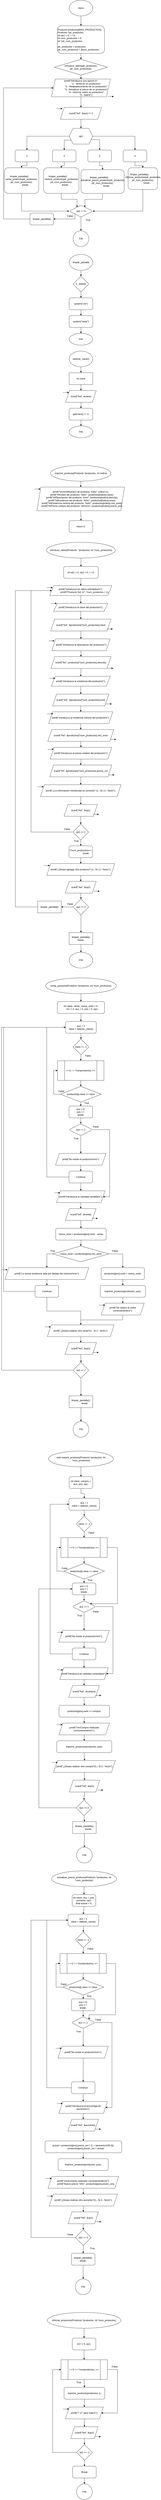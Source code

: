<mxfile version="26.0.12">
  <diagram name="Page-1" id="6EuT3WrSof2J02qX2gXS">
    <mxGraphModel dx="1327" dy="691" grid="1" gridSize="10" guides="1" tooltips="1" connect="1" arrows="1" fold="1" page="1" pageScale="1" pageWidth="827" pageHeight="1169" math="0" shadow="0">
      <root>
        <mxCell id="0" />
        <mxCell id="1" parent="0" />
        <mxCell id="ruOqabPLvEod-Vh73xAu-5" style="edgeStyle=orthogonalEdgeStyle;rounded=0;orthogonalLoop=1;jettySize=auto;html=1;" parent="1" source="ruOqabPLvEod-Vh73xAu-1" target="ruOqabPLvEod-Vh73xAu-2" edge="1">
          <mxGeometry relative="1" as="geometry" />
        </mxCell>
        <mxCell id="ruOqabPLvEod-Vh73xAu-1" value="Inicio" style="ellipse;whiteSpace=wrap;html=1;" parent="1" vertex="1">
          <mxGeometry x="354" y="20" width="120" height="80" as="geometry" />
        </mxCell>
        <mxCell id="ruOqabPLvEod-Vh73xAu-4" style="edgeStyle=orthogonalEdgeStyle;rounded=0;orthogonalLoop=1;jettySize=auto;html=1;" parent="1" source="ruOqabPLvEod-Vh73xAu-2" target="ruOqabPLvEod-Vh73xAu-3" edge="1">
          <mxGeometry relative="1" as="geometry" />
        </mxCell>
        <mxCell id="ruOqabPLvEod-Vh73xAu-2" value="&lt;div&gt;Producto productos[MAX_PRODUCTOS];&lt;/div&gt;&lt;div&gt;Producto *ptr_productos;&lt;/div&gt;&lt;div&gt;int op1 = 0, i = 0;&lt;/div&gt;&lt;div&gt;int num_productos = 0;&lt;/div&gt;&lt;div&gt;int *ptr_num_productos;&lt;/div&gt;&lt;div&gt;&lt;br&gt;&lt;/div&gt;&lt;div&gt;ptr_productos = productos;&lt;/div&gt;&lt;div&gt;ptr_num_productos = &amp;amp;num_productos;&lt;/div&gt;" style="rounded=1;whiteSpace=wrap;html=1;align=left;" parent="1" vertex="1">
          <mxGeometry x="294" y="150" width="240" height="140" as="geometry" />
        </mxCell>
        <mxCell id="3Sx2Qex6pyJ97NF9Tx8A-2" style="edgeStyle=orthogonalEdgeStyle;rounded=0;orthogonalLoop=1;jettySize=auto;html=1;" parent="1" source="ruOqabPLvEod-Vh73xAu-3" target="ruOqabPLvEod-Vh73xAu-8" edge="1">
          <mxGeometry relative="1" as="geometry" />
        </mxCell>
        <mxCell id="ruOqabPLvEod-Vh73xAu-3" value="introducir_datos(ptr_productos, ptr_num_productos);" style="rhombus;whiteSpace=wrap;html=1;" parent="1" vertex="1">
          <mxGeometry x="279" y="320" width="270" height="80" as="geometry" />
        </mxCell>
        <mxCell id="_RCZSidMVmDdS2dCk8SO-2" style="edgeStyle=orthogonalEdgeStyle;rounded=0;orthogonalLoop=1;jettySize=auto;html=1;" edge="1" parent="1" source="ruOqabPLvEod-Vh73xAu-8" target="_RCZSidMVmDdS2dCk8SO-1">
          <mxGeometry relative="1" as="geometry" />
        </mxCell>
        <mxCell id="ruOqabPLvEod-Vh73xAu-8" value="&lt;div&gt;printf(&quot;Introduzca una opcion:\n&quot;&lt;/div&gt;&lt;div&gt;&amp;nbsp; &amp;nbsp; &amp;nbsp; &amp;nbsp; &amp;nbsp; &amp;nbsp; &amp;nbsp; &amp;nbsp; &quot;1.- Venta de un producto\n&quot;&lt;/div&gt;&lt;div&gt;&amp;nbsp; &amp;nbsp; &amp;nbsp; &amp;nbsp; &amp;nbsp; &amp;nbsp; &amp;nbsp; &amp;nbsp; &quot;2.- Reabastecimiento de un producto\n&quot;&lt;/div&gt;&lt;div&gt;&amp;nbsp; &amp;nbsp; &amp;nbsp; &amp;nbsp; &amp;nbsp; &amp;nbsp; &amp;nbsp; &amp;nbsp; &quot;3.- Actualizar el precio de un producto\n&quot;&lt;/div&gt;&lt;div&gt;&amp;nbsp; &amp;nbsp; &amp;nbsp; &amp;nbsp; &amp;nbsp; &amp;nbsp; &amp;nbsp; &amp;nbsp; &quot;4.- Informar sobre un producto\n&quot;&lt;/div&gt;&lt;div&gt;&amp;nbsp; &amp;nbsp; &amp;nbsp; &amp;nbsp; &amp;nbsp; &amp;nbsp; &amp;nbsp; &amp;nbsp; &quot;5.- Salir\n&quot;);&lt;/div&gt;" style="shape=parallelogram;perimeter=parallelogramPerimeter;whiteSpace=wrap;html=1;fixedSize=1;align=center;" parent="1" vertex="1">
          <mxGeometry x="264" y="420" width="300" height="90" as="geometry" />
        </mxCell>
        <mxCell id="nYfpYbDwFtSisSZFNhtA-3" style="edgeStyle=orthogonalEdgeStyle;rounded=0;orthogonalLoop=1;jettySize=auto;html=1;entryX=0.5;entryY=0;entryDx=0;entryDy=0;" parent="1" source="nYfpYbDwFtSisSZFNhtA-7" target="nYfpYbDwFtSisSZFNhtA-9" edge="1">
          <mxGeometry relative="1" as="geometry" />
        </mxCell>
        <mxCell id="nYfpYbDwFtSisSZFNhtA-4" style="edgeStyle=orthogonalEdgeStyle;rounded=0;orthogonalLoop=1;jettySize=auto;html=1;exitX=0;exitY=0.75;exitDx=0;exitDy=0;entryX=0.5;entryY=0;entryDx=0;entryDy=0;" parent="1" source="nYfpYbDwFtSisSZFNhtA-7" target="nYfpYbDwFtSisSZFNhtA-15" edge="1">
          <mxGeometry relative="1" as="geometry">
            <Array as="points">
              <mxPoint x="363" y="730" />
              <mxPoint x="329" y="730" />
            </Array>
          </mxGeometry>
        </mxCell>
        <mxCell id="nYfpYbDwFtSisSZFNhtA-5" style="edgeStyle=orthogonalEdgeStyle;rounded=0;orthogonalLoop=1;jettySize=auto;html=1;exitX=1;exitY=0.75;exitDx=0;exitDy=0;entryX=0.5;entryY=0;entryDx=0;entryDy=0;" parent="1" source="nYfpYbDwFtSisSZFNhtA-7" target="nYfpYbDwFtSisSZFNhtA-13" edge="1">
          <mxGeometry relative="1" as="geometry">
            <Array as="points">
              <mxPoint x="509" y="727" />
            </Array>
          </mxGeometry>
        </mxCell>
        <mxCell id="nYfpYbDwFtSisSZFNhtA-6" style="edgeStyle=orthogonalEdgeStyle;rounded=0;orthogonalLoop=1;jettySize=auto;html=1;entryX=0.5;entryY=0;entryDx=0;entryDy=0;" parent="1" source="nYfpYbDwFtSisSZFNhtA-7" target="nYfpYbDwFtSisSZFNhtA-11" edge="1">
          <mxGeometry relative="1" as="geometry" />
        </mxCell>
        <mxCell id="nYfpYbDwFtSisSZFNhtA-7" value="op1" style="shape=hexagon;perimeter=hexagonPerimeter2;whiteSpace=wrap;html=1;fixedSize=1;" parent="1" vertex="1">
          <mxGeometry x="354" y="670" width="120" height="80" as="geometry" />
        </mxCell>
        <mxCell id="nYfpYbDwFtSisSZFNhtA-8" style="edgeStyle=orthogonalEdgeStyle;rounded=0;orthogonalLoop=1;jettySize=auto;html=1;entryX=0.5;entryY=0;entryDx=0;entryDy=0;" parent="1" source="nYfpYbDwFtSisSZFNhtA-9" target="nYfpYbDwFtSisSZFNhtA-16" edge="1">
          <mxGeometry relative="1" as="geometry" />
        </mxCell>
        <mxCell id="nYfpYbDwFtSisSZFNhtA-9" value="1" style="rounded=1;whiteSpace=wrap;html=1;" parent="1" vertex="1">
          <mxGeometry x="79" y="780" width="120" height="60" as="geometry" />
        </mxCell>
        <mxCell id="nYfpYbDwFtSisSZFNhtA-10" style="edgeStyle=orthogonalEdgeStyle;rounded=0;orthogonalLoop=1;jettySize=auto;html=1;entryX=0.5;entryY=0;entryDx=0;entryDy=0;" parent="1" source="nYfpYbDwFtSisSZFNhtA-11" target="nYfpYbDwFtSisSZFNhtA-17" edge="1">
          <mxGeometry relative="1" as="geometry" />
        </mxCell>
        <mxCell id="nYfpYbDwFtSisSZFNhtA-11" value="4" style="rounded=1;whiteSpace=wrap;html=1;" parent="1" vertex="1">
          <mxGeometry x="629" y="780" width="120" height="60" as="geometry" />
        </mxCell>
        <mxCell id="nYfpYbDwFtSisSZFNhtA-12" style="edgeStyle=orthogonalEdgeStyle;rounded=0;orthogonalLoop=1;jettySize=auto;html=1;entryX=0.5;entryY=0;entryDx=0;entryDy=0;" parent="1" source="nYfpYbDwFtSisSZFNhtA-13" target="nYfpYbDwFtSisSZFNhtA-18" edge="1">
          <mxGeometry relative="1" as="geometry" />
        </mxCell>
        <mxCell id="nYfpYbDwFtSisSZFNhtA-13" value="3" style="rounded=1;whiteSpace=wrap;html=1;" parent="1" vertex="1">
          <mxGeometry x="449" y="780" width="120" height="60" as="geometry" />
        </mxCell>
        <mxCell id="nYfpYbDwFtSisSZFNhtA-14" style="edgeStyle=orthogonalEdgeStyle;rounded=0;orthogonalLoop=1;jettySize=auto;html=1;entryX=0.5;entryY=0;entryDx=0;entryDy=0;" parent="1" source="nYfpYbDwFtSisSZFNhtA-15" target="nYfpYbDwFtSisSZFNhtA-19" edge="1">
          <mxGeometry relative="1" as="geometry" />
        </mxCell>
        <mxCell id="nYfpYbDwFtSisSZFNhtA-15" value="2" style="rounded=1;whiteSpace=wrap;html=1;" parent="1" vertex="1">
          <mxGeometry x="269" y="780" width="120" height="60" as="geometry" />
        </mxCell>
        <mxCell id="_RCZSidMVmDdS2dCk8SO-5" style="edgeStyle=orthogonalEdgeStyle;rounded=0;orthogonalLoop=1;jettySize=auto;html=1;entryX=0;entryY=0.5;entryDx=0;entryDy=0;" edge="1" parent="1" source="nYfpYbDwFtSisSZFNhtA-16" target="_RCZSidMVmDdS2dCk8SO-4">
          <mxGeometry relative="1" as="geometry">
            <Array as="points">
              <mxPoint x="112" y="1090" />
            </Array>
          </mxGeometry>
        </mxCell>
        <mxCell id="nYfpYbDwFtSisSZFNhtA-16" value="&lt;div&gt;limpiar_pantalla(); &amp;nbsp; &amp;nbsp; &amp;nbsp; venta_producto(ptr_productos, ptr_num_productos);&lt;/div&gt;&lt;div&gt;&amp;nbsp; &amp;nbsp; &amp;nbsp; &amp;nbsp; &amp;nbsp; &amp;nbsp; break;&lt;/div&gt;" style="rounded=1;whiteSpace=wrap;html=1;" parent="1" vertex="1">
          <mxGeometry x="24" y="870" width="175" height="130" as="geometry" />
        </mxCell>
        <mxCell id="_RCZSidMVmDdS2dCk8SO-8" style="edgeStyle=orthogonalEdgeStyle;rounded=0;orthogonalLoop=1;jettySize=auto;html=1;entryX=1;entryY=0.5;entryDx=0;entryDy=0;" edge="1" parent="1" source="nYfpYbDwFtSisSZFNhtA-17" target="_RCZSidMVmDdS2dCk8SO-4">
          <mxGeometry relative="1" as="geometry">
            <Array as="points">
              <mxPoint x="729" y="1090" />
            </Array>
          </mxGeometry>
        </mxCell>
        <mxCell id="nYfpYbDwFtSisSZFNhtA-17" value="&lt;div&gt;limpiar_pantalla(); &amp;nbsp; &amp;nbsp; &amp;nbsp; &amp;nbsp; &amp;nbsp; &amp;nbsp;informe_productos(ptr_productos, ptr_num_productos);&lt;/div&gt;&lt;div&gt;&amp;nbsp; &amp;nbsp; &amp;nbsp; &amp;nbsp; &amp;nbsp; &amp;nbsp; break;&lt;/div&gt;" style="rounded=1;whiteSpace=wrap;html=1;" parent="1" vertex="1">
          <mxGeometry x="654" y="870" width="150" height="110" as="geometry" />
        </mxCell>
        <mxCell id="_RCZSidMVmDdS2dCk8SO-7" style="edgeStyle=orthogonalEdgeStyle;rounded=0;orthogonalLoop=1;jettySize=auto;html=1;entryX=0.75;entryY=0;entryDx=0;entryDy=0;" edge="1" parent="1" source="nYfpYbDwFtSisSZFNhtA-18" target="_RCZSidMVmDdS2dCk8SO-4">
          <mxGeometry relative="1" as="geometry" />
        </mxCell>
        <mxCell id="nYfpYbDwFtSisSZFNhtA-18" value="&lt;div&gt;limpiar_pantalla(); &amp;nbsp; &amp;nbsp; &amp;nbsp; &amp;nbsp; &amp;nbsp; &amp;nbsp;actualizar_precio_producto(ptr_productos, ptr_num_productos);&lt;/div&gt;&lt;div&gt;&amp;nbsp; &amp;nbsp; &amp;nbsp; &amp;nbsp; &amp;nbsp; &amp;nbsp; break;&lt;/div&gt;" style="rounded=1;whiteSpace=wrap;html=1;" parent="1" vertex="1">
          <mxGeometry x="414" y="880" width="220" height="120" as="geometry" />
        </mxCell>
        <mxCell id="_RCZSidMVmDdS2dCk8SO-6" style="edgeStyle=orthogonalEdgeStyle;rounded=0;orthogonalLoop=1;jettySize=auto;html=1;entryX=0.25;entryY=0;entryDx=0;entryDy=0;" edge="1" parent="1" source="nYfpYbDwFtSisSZFNhtA-19" target="_RCZSidMVmDdS2dCk8SO-4">
          <mxGeometry relative="1" as="geometry" />
        </mxCell>
        <mxCell id="nYfpYbDwFtSisSZFNhtA-19" value="&lt;div&gt;limpiar_pantalla(); &amp;nbsp; &amp;nbsp; &amp;nbsp; &amp;nbsp; &amp;nbsp; &amp;nbsp;restock_producto(ptr_productos, ptr_num_productos);&lt;/div&gt;&lt;div&gt;&amp;nbsp; &amp;nbsp; &amp;nbsp; &amp;nbsp; &amp;nbsp; &amp;nbsp; break;&lt;/div&gt;" style="rounded=1;whiteSpace=wrap;html=1;" parent="1" vertex="1">
          <mxGeometry x="224" y="870" width="180" height="130" as="geometry" />
        </mxCell>
        <mxCell id="_RCZSidMVmDdS2dCk8SO-3" style="edgeStyle=orthogonalEdgeStyle;rounded=0;orthogonalLoop=1;jettySize=auto;html=1;" edge="1" parent="1" source="_RCZSidMVmDdS2dCk8SO-1" target="nYfpYbDwFtSisSZFNhtA-7">
          <mxGeometry relative="1" as="geometry" />
        </mxCell>
        <mxCell id="_RCZSidMVmDdS2dCk8SO-1" value="scanf(&quot;%d&quot;, &amp;amp;op1) != 1" style="shape=parallelogram;perimeter=parallelogramPerimeter;whiteSpace=wrap;html=1;fixedSize=1;" vertex="1" parent="1">
          <mxGeometry x="309" y="564" width="210" height="60" as="geometry" />
        </mxCell>
        <mxCell id="_RCZSidMVmDdS2dCk8SO-99" value="" style="edgeStyle=orthogonalEdgeStyle;rounded=0;orthogonalLoop=1;jettySize=auto;html=1;" edge="1" parent="1" source="_RCZSidMVmDdS2dCk8SO-4" target="_RCZSidMVmDdS2dCk8SO-98">
          <mxGeometry relative="1" as="geometry" />
        </mxCell>
        <mxCell id="_RCZSidMVmDdS2dCk8SO-104" value="" style="edgeStyle=orthogonalEdgeStyle;rounded=0;orthogonalLoop=1;jettySize=auto;html=1;exitX=0;exitY=1;exitDx=0;exitDy=0;" edge="1" parent="1" source="_RCZSidMVmDdS2dCk8SO-4" target="_RCZSidMVmDdS2dCk8SO-103">
          <mxGeometry relative="1" as="geometry">
            <Array as="points">
              <mxPoint x="384" y="1130" />
            </Array>
          </mxGeometry>
        </mxCell>
        <mxCell id="_RCZSidMVmDdS2dCk8SO-4" value="op1 == 5" style="rounded=1;whiteSpace=wrap;html=1;shape=rhombus;perimeter=rhombusPerimeter;" vertex="1" parent="1">
          <mxGeometry x="354" y="1060" width="120" height="60" as="geometry" />
        </mxCell>
        <mxCell id="_RCZSidMVmDdS2dCk8SO-13" style="edgeStyle=orthogonalEdgeStyle;rounded=0;orthogonalLoop=1;jettySize=auto;html=1;" edge="1" parent="1" source="_RCZSidMVmDdS2dCk8SO-9" target="_RCZSidMVmDdS2dCk8SO-10">
          <mxGeometry relative="1" as="geometry" />
        </mxCell>
        <mxCell id="_RCZSidMVmDdS2dCk8SO-9" value="limpiar_pantalla" style="ellipse;whiteSpace=wrap;html=1;" vertex="1" parent="1">
          <mxGeometry x="354" y="1310" width="120" height="80" as="geometry" />
        </mxCell>
        <mxCell id="_RCZSidMVmDdS2dCk8SO-14" style="edgeStyle=orthogonalEdgeStyle;rounded=0;orthogonalLoop=1;jettySize=auto;html=1;" edge="1" parent="1" source="_RCZSidMVmDdS2dCk8SO-10" target="_RCZSidMVmDdS2dCk8SO-11">
          <mxGeometry relative="1" as="geometry" />
        </mxCell>
        <mxCell id="_RCZSidMVmDdS2dCk8SO-10" value="if _WIN32" style="rhombus;whiteSpace=wrap;html=1;" vertex="1" parent="1">
          <mxGeometry x="374" y="1420" width="80" height="80" as="geometry" />
        </mxCell>
        <mxCell id="_RCZSidMVmDdS2dCk8SO-15" style="edgeStyle=orthogonalEdgeStyle;rounded=0;orthogonalLoop=1;jettySize=auto;html=1;" edge="1" parent="1" source="_RCZSidMVmDdS2dCk8SO-11" target="_RCZSidMVmDdS2dCk8SO-12">
          <mxGeometry relative="1" as="geometry" />
        </mxCell>
        <mxCell id="_RCZSidMVmDdS2dCk8SO-11" value="system(&quot;cls&quot;)" style="rounded=1;whiteSpace=wrap;html=1;" vertex="1" parent="1">
          <mxGeometry x="354" y="1530" width="120" height="60" as="geometry" />
        </mxCell>
        <mxCell id="_RCZSidMVmDdS2dCk8SO-17" style="edgeStyle=orthogonalEdgeStyle;rounded=0;orthogonalLoop=1;jettySize=auto;html=1;" edge="1" parent="1" source="_RCZSidMVmDdS2dCk8SO-12" target="_RCZSidMVmDdS2dCk8SO-16">
          <mxGeometry relative="1" as="geometry" />
        </mxCell>
        <mxCell id="_RCZSidMVmDdS2dCk8SO-12" value="system(&quot;clear&quot;)" style="rounded=1;whiteSpace=wrap;html=1;" vertex="1" parent="1">
          <mxGeometry x="354" y="1620" width="120" height="60" as="geometry" />
        </mxCell>
        <mxCell id="_RCZSidMVmDdS2dCk8SO-16" value="FIN" style="rounded=1;whiteSpace=wrap;html=1;shape=ellipse;perimeter=ellipsePerimeter;" vertex="1" parent="1">
          <mxGeometry x="354" y="1710" width="120" height="60" as="geometry" />
        </mxCell>
        <mxCell id="_RCZSidMVmDdS2dCk8SO-38" style="edgeStyle=orthogonalEdgeStyle;rounded=0;orthogonalLoop=1;jettySize=auto;html=1;" edge="1" parent="1" source="_RCZSidMVmDdS2dCk8SO-18" target="_RCZSidMVmDdS2dCk8SO-37">
          <mxGeometry relative="1" as="geometry" />
        </mxCell>
        <mxCell id="_RCZSidMVmDdS2dCk8SO-18" value="obtener_clave()" style="ellipse;whiteSpace=wrap;html=1;" vertex="1" parent="1">
          <mxGeometry x="354" y="1800" width="120" height="80" as="geometry" />
        </mxCell>
        <mxCell id="_RCZSidMVmDdS2dCk8SO-23" style="edgeStyle=orthogonalEdgeStyle;rounded=0;orthogonalLoop=1;jettySize=auto;html=1;" edge="1" parent="1" source="_RCZSidMVmDdS2dCk8SO-19" target="_RCZSidMVmDdS2dCk8SO-20">
          <mxGeometry relative="1" as="geometry" />
        </mxCell>
        <mxCell id="_RCZSidMVmDdS2dCk8SO-19" value="scanf(&quot;%d&quot;, &amp;amp;clave)" style="shape=parallelogram;perimeter=parallelogramPerimeter;whiteSpace=wrap;html=1;fixedSize=1;" vertex="1" parent="1">
          <mxGeometry x="336" y="2000" width="156" height="60" as="geometry" />
        </mxCell>
        <mxCell id="_RCZSidMVmDdS2dCk8SO-27" style="edgeStyle=orthogonalEdgeStyle;rounded=0;orthogonalLoop=1;jettySize=auto;html=1;" edge="1" parent="1" source="_RCZSidMVmDdS2dCk8SO-20" target="_RCZSidMVmDdS2dCk8SO-26">
          <mxGeometry relative="1" as="geometry" />
        </mxCell>
        <mxCell id="_RCZSidMVmDdS2dCk8SO-20" value="getchars() != &#39;n&#39;" style="shape=label;whiteSpace=wrap;html=1;fixedSize=1;rounded=1;" vertex="1" parent="1">
          <mxGeometry x="354" y="2090" width="120" height="60" as="geometry" />
        </mxCell>
        <mxCell id="_RCZSidMVmDdS2dCk8SO-26" value="FIN" style="rounded=1;whiteSpace=wrap;html=1;shape=ellipse;perimeter=ellipsePerimeter;" vertex="1" parent="1">
          <mxGeometry x="354" y="2180" width="120" height="60" as="geometry" />
        </mxCell>
        <mxCell id="_RCZSidMVmDdS2dCk8SO-30" style="edgeStyle=orthogonalEdgeStyle;rounded=0;orthogonalLoop=1;jettySize=auto;html=1;" edge="1" parent="1" source="_RCZSidMVmDdS2dCk8SO-28" target="_RCZSidMVmDdS2dCk8SO-29">
          <mxGeometry relative="1" as="geometry" />
        </mxCell>
        <mxCell id="_RCZSidMVmDdS2dCk8SO-28" value="imprimir_producto(Producto *productos, int indice)" style="ellipse;whiteSpace=wrap;html=1;" vertex="1" parent="1">
          <mxGeometry x="259.5" y="2380" width="307" height="80" as="geometry" />
        </mxCell>
        <mxCell id="_RCZSidMVmDdS2dCk8SO-33" style="edgeStyle=orthogonalEdgeStyle;rounded=0;orthogonalLoop=1;jettySize=auto;html=1;" edge="1" parent="1" source="_RCZSidMVmDdS2dCk8SO-29" target="_RCZSidMVmDdS2dCk8SO-32">
          <mxGeometry relative="1" as="geometry" />
        </mxCell>
        <mxCell id="_RCZSidMVmDdS2dCk8SO-29" value="&lt;div&gt;printf(&quot;\n\n\n\t\tNumero de producto: %d\n&quot;, indice+1);&lt;/div&gt;&lt;div&gt;&amp;nbsp; &amp;nbsp; printf(&quot;\t\tClave del producto: %d\n&quot;, productos[indice].clave);&lt;/div&gt;&lt;div&gt;&amp;nbsp; &amp;nbsp; printf(&quot;\t\tDescripcion del producto: %s\n&quot;, productos[indice].descrip);&lt;/div&gt;&lt;div&gt;&amp;nbsp; &amp;nbsp; printf(&quot;\t\tExistencia del producto: %d\n&quot;, productos[indice].exist);&lt;/div&gt;&lt;div&gt;&amp;nbsp; &amp;nbsp; printf(&quot;\t\tExistencia minima del producto: %d\n&quot;, productos[indice].min_exist);&lt;/div&gt;&lt;div&gt;&amp;nbsp; &amp;nbsp; printf(&quot;\t\tPrecio unitario del producto: %f\n\n\n&quot;, productos[indice].precio_uni);&lt;/div&gt;" style="shape=parallelogram;perimeter=parallelogramPerimeter;whiteSpace=wrap;html=1;fixedSize=1;" vertex="1" parent="1">
          <mxGeometry x="190" y="2490" width="446" height="120" as="geometry" />
        </mxCell>
        <mxCell id="_RCZSidMVmDdS2dCk8SO-32" value="return 0;" style="rounded=1;whiteSpace=wrap;html=1;" vertex="1" parent="1">
          <mxGeometry x="354" y="2660" width="120" height="60" as="geometry" />
        </mxCell>
        <mxCell id="_RCZSidMVmDdS2dCk8SO-40" style="edgeStyle=orthogonalEdgeStyle;rounded=0;orthogonalLoop=1;jettySize=auto;html=1;" edge="1" parent="1" source="_RCZSidMVmDdS2dCk8SO-34" target="_RCZSidMVmDdS2dCk8SO-35">
          <mxGeometry relative="1" as="geometry" />
        </mxCell>
        <mxCell id="_RCZSidMVmDdS2dCk8SO-34" value="introducir_datos(Producto &amp;nbsp;*productos, int *num_productos)" style="ellipse;whiteSpace=wrap;html=1;" vertex="1" parent="1">
          <mxGeometry x="239" y="2770" width="350" height="80" as="geometry" />
        </mxCell>
        <mxCell id="_RCZSidMVmDdS2dCk8SO-76" style="edgeStyle=orthogonalEdgeStyle;rounded=0;orthogonalLoop=1;jettySize=auto;html=1;" edge="1" parent="1" source="_RCZSidMVmDdS2dCk8SO-35" target="_RCZSidMVmDdS2dCk8SO-41">
          <mxGeometry relative="1" as="geometry" />
        </mxCell>
        <mxCell id="_RCZSidMVmDdS2dCk8SO-35" value="int op1 = 0, op2 = 0, i = 0;" style="rounded=1;whiteSpace=wrap;html=1;" vertex="1" parent="1">
          <mxGeometry x="326" y="2893" width="176" height="60" as="geometry" />
        </mxCell>
        <mxCell id="_RCZSidMVmDdS2dCk8SO-39" style="edgeStyle=orthogonalEdgeStyle;rounded=0;orthogonalLoop=1;jettySize=auto;html=1;exitX=0.5;exitY=1;exitDx=0;exitDy=0;" edge="1" parent="1" source="_RCZSidMVmDdS2dCk8SO-37" target="_RCZSidMVmDdS2dCk8SO-19">
          <mxGeometry relative="1" as="geometry" />
        </mxCell>
        <mxCell id="_RCZSidMVmDdS2dCk8SO-37" value="int clave" style="whiteSpace=wrap;html=1;" vertex="1" parent="1">
          <mxGeometry x="354" y="1910" width="120" height="60" as="geometry" />
        </mxCell>
        <mxCell id="_RCZSidMVmDdS2dCk8SO-49" style="edgeStyle=orthogonalEdgeStyle;rounded=0;orthogonalLoop=1;jettySize=auto;html=1;entryX=0.5;entryY=0;entryDx=0;entryDy=0;" edge="1" parent="1" source="_RCZSidMVmDdS2dCk8SO-41" target="_RCZSidMVmDdS2dCk8SO-42">
          <mxGeometry relative="1" as="geometry" />
        </mxCell>
        <mxCell id="_RCZSidMVmDdS2dCk8SO-41" value="&lt;div&gt;printf(&quot;Introduzca los datos solicitados\n&quot;);&lt;/div&gt;&lt;div&gt;&amp;nbsp; &amp;nbsp; &amp;nbsp; &amp;nbsp; &amp;nbsp; &amp;nbsp; printf(&quot;Producto %d: \n&quot;, *num_productos + 1);&lt;/div&gt;" style="shape=parallelogram;perimeter=parallelogramPerimeter;whiteSpace=wrap;html=1;fixedSize=1;" vertex="1" parent="1">
          <mxGeometry x="255" y="2990" width="316" height="50" as="geometry" />
        </mxCell>
        <mxCell id="_RCZSidMVmDdS2dCk8SO-50" style="edgeStyle=orthogonalEdgeStyle;rounded=0;orthogonalLoop=1;jettySize=auto;html=1;" edge="1" parent="1" source="_RCZSidMVmDdS2dCk8SO-42" target="_RCZSidMVmDdS2dCk8SO-43">
          <mxGeometry relative="1" as="geometry" />
        </mxCell>
        <mxCell id="_RCZSidMVmDdS2dCk8SO-42" value="printf(&quot;Introduzca la clave del producto\n&quot;);" style="shape=parallelogram;perimeter=parallelogramPerimeter;whiteSpace=wrap;html=1;fixedSize=1;" vertex="1" parent="1">
          <mxGeometry x="274.5" y="3080" width="277" height="40" as="geometry" />
        </mxCell>
        <mxCell id="_RCZSidMVmDdS2dCk8SO-51" style="edgeStyle=orthogonalEdgeStyle;rounded=0;orthogonalLoop=1;jettySize=auto;html=1;entryX=0.5;entryY=0;entryDx=0;entryDy=0;" edge="1" parent="1" source="_RCZSidMVmDdS2dCk8SO-43" target="_RCZSidMVmDdS2dCk8SO-44">
          <mxGeometry relative="1" as="geometry" />
        </mxCell>
        <mxCell id="_RCZSidMVmDdS2dCk8SO-43" value="scanf(&quot;%d&quot;, &amp;amp;productos[*num_productos].clave" style="shape=parallelogram;perimeter=parallelogramPerimeter;whiteSpace=wrap;html=1;fixedSize=1;" vertex="1" parent="1">
          <mxGeometry x="260" y="3160" width="307" height="60" as="geometry" />
        </mxCell>
        <mxCell id="_RCZSidMVmDdS2dCk8SO-46" style="edgeStyle=orthogonalEdgeStyle;rounded=0;orthogonalLoop=1;jettySize=auto;html=1;" edge="1" parent="1" source="_RCZSidMVmDdS2dCk8SO-44" target="_RCZSidMVmDdS2dCk8SO-45">
          <mxGeometry relative="1" as="geometry" />
        </mxCell>
        <mxCell id="_RCZSidMVmDdS2dCk8SO-44" value="&amp;nbsp;printf(&quot;Introduzca la descripcion del producto\n&quot;);" style="shape=parallelogram;perimeter=parallelogramPerimeter;whiteSpace=wrap;html=1;fixedSize=1;" vertex="1" parent="1">
          <mxGeometry x="265.5" y="3260" width="297" height="60" as="geometry" />
        </mxCell>
        <mxCell id="_RCZSidMVmDdS2dCk8SO-54" style="edgeStyle=orthogonalEdgeStyle;rounded=0;orthogonalLoop=1;jettySize=auto;html=1;entryX=0.5;entryY=0;entryDx=0;entryDy=0;" edge="1" parent="1" source="_RCZSidMVmDdS2dCk8SO-45" target="_RCZSidMVmDdS2dCk8SO-47">
          <mxGeometry relative="1" as="geometry" />
        </mxCell>
        <mxCell id="_RCZSidMVmDdS2dCk8SO-45" value="scanf(&quot;%s&quot;, productos[*num_productos].descrip);" style="shape=parallelogram;perimeter=parallelogramPerimeter;whiteSpace=wrap;html=1;fixedSize=1;" vertex="1" parent="1">
          <mxGeometry x="261" y="3350" width="306" height="60" as="geometry" />
        </mxCell>
        <mxCell id="_RCZSidMVmDdS2dCk8SO-55" style="edgeStyle=orthogonalEdgeStyle;rounded=0;orthogonalLoop=1;jettySize=auto;html=1;" edge="1" parent="1" source="_RCZSidMVmDdS2dCk8SO-47" target="_RCZSidMVmDdS2dCk8SO-48">
          <mxGeometry relative="1" as="geometry" />
        </mxCell>
        <mxCell id="_RCZSidMVmDdS2dCk8SO-47" value="printf(&quot;Introduzca la existencia del producto\n&quot;);" style="shape=parallelogram;perimeter=parallelogramPerimeter;whiteSpace=wrap;html=1;fixedSize=1;" vertex="1" parent="1">
          <mxGeometry x="263" y="3450" width="300" height="50" as="geometry" />
        </mxCell>
        <mxCell id="_RCZSidMVmDdS2dCk8SO-71" style="edgeStyle=orthogonalEdgeStyle;rounded=0;orthogonalLoop=1;jettySize=auto;html=1;" edge="1" parent="1" source="_RCZSidMVmDdS2dCk8SO-48" target="_RCZSidMVmDdS2dCk8SO-56">
          <mxGeometry relative="1" as="geometry" />
        </mxCell>
        <mxCell id="_RCZSidMVmDdS2dCk8SO-48" value="scanf(&quot;%d&quot;, &amp;amp;productos[*num_productos].exist" style="shape=parallelogram;perimeter=parallelogramPerimeter;whiteSpace=wrap;html=1;fixedSize=1;" vertex="1" parent="1">
          <mxGeometry x="270" y="3540" width="286" height="60" as="geometry" />
        </mxCell>
        <mxCell id="_RCZSidMVmDdS2dCk8SO-73" style="edgeStyle=orthogonalEdgeStyle;rounded=0;orthogonalLoop=1;jettySize=auto;html=1;" edge="1" parent="1" source="_RCZSidMVmDdS2dCk8SO-56" target="_RCZSidMVmDdS2dCk8SO-57">
          <mxGeometry relative="1" as="geometry" />
        </mxCell>
        <mxCell id="_RCZSidMVmDdS2dCk8SO-56" value="printf(&quot;Introduzca la existencia minima del producto\n&quot;);" style="shape=parallelogram;perimeter=parallelogramPerimeter;whiteSpace=wrap;html=1;fixedSize=1;" vertex="1" parent="1">
          <mxGeometry x="250" y="3630" width="326" height="60" as="geometry" />
        </mxCell>
        <mxCell id="_RCZSidMVmDdS2dCk8SO-74" style="edgeStyle=orthogonalEdgeStyle;rounded=0;orthogonalLoop=1;jettySize=auto;html=1;" edge="1" parent="1" source="_RCZSidMVmDdS2dCk8SO-57" target="_RCZSidMVmDdS2dCk8SO-58">
          <mxGeometry relative="1" as="geometry" />
        </mxCell>
        <mxCell id="_RCZSidMVmDdS2dCk8SO-57" value="scanf(&quot;%d&quot;, &amp;amp;productos[*num_productos].min_exist" style="shape=parallelogram;perimeter=parallelogramPerimeter;whiteSpace=wrap;html=1;fixedSize=1;" vertex="1" parent="1">
          <mxGeometry x="245" y="3720" width="336" height="60" as="geometry" />
        </mxCell>
        <mxCell id="_RCZSidMVmDdS2dCk8SO-70" style="edgeStyle=orthogonalEdgeStyle;rounded=0;orthogonalLoop=1;jettySize=auto;html=1;" edge="1" parent="1" source="_RCZSidMVmDdS2dCk8SO-58" target="_RCZSidMVmDdS2dCk8SO-59">
          <mxGeometry relative="1" as="geometry" />
        </mxCell>
        <mxCell id="_RCZSidMVmDdS2dCk8SO-58" value="printf(&quot;Introduzca el precio unitario del producto\n&quot;);" style="shape=parallelogram;perimeter=parallelogramPerimeter;whiteSpace=wrap;html=1;fixedSize=1;" vertex="1" parent="1">
          <mxGeometry x="257" y="3810" width="314" height="60" as="geometry" />
        </mxCell>
        <mxCell id="_RCZSidMVmDdS2dCk8SO-69" style="edgeStyle=orthogonalEdgeStyle;rounded=0;orthogonalLoop=1;jettySize=auto;html=1;" edge="1" parent="1" source="_RCZSidMVmDdS2dCk8SO-59" target="_RCZSidMVmDdS2dCk8SO-60">
          <mxGeometry relative="1" as="geometry" />
        </mxCell>
        <mxCell id="_RCZSidMVmDdS2dCk8SO-59" value="scanf(&quot;%f&quot;, &amp;amp;productos[*num_productos].precio_uni" style="shape=parallelogram;perimeter=parallelogramPerimeter;whiteSpace=wrap;html=1;fixedSize=1;" vertex="1" parent="1">
          <mxGeometry x="255" y="3900" width="316" height="60" as="geometry" />
        </mxCell>
        <mxCell id="_RCZSidMVmDdS2dCk8SO-68" style="edgeStyle=orthogonalEdgeStyle;rounded=0;orthogonalLoop=1;jettySize=auto;html=1;" edge="1" parent="1" source="_RCZSidMVmDdS2dCk8SO-60" target="_RCZSidMVmDdS2dCk8SO-61">
          <mxGeometry relative="1" as="geometry" />
        </mxCell>
        <mxCell id="_RCZSidMVmDdS2dCk8SO-60" value="printf(&quot;¿La informacion introducida es correcta? (1.- Si | 2.- No)\n&quot;);" style="shape=parallelogram;perimeter=parallelogramPerimeter;whiteSpace=wrap;html=1;fixedSize=1;" vertex="1" parent="1">
          <mxGeometry x="208" y="4000" width="410" height="60" as="geometry" />
        </mxCell>
        <mxCell id="_RCZSidMVmDdS2dCk8SO-67" style="edgeStyle=orthogonalEdgeStyle;rounded=0;orthogonalLoop=1;jettySize=auto;html=1;entryX=0.5;entryY=0;entryDx=0;entryDy=0;" edge="1" parent="1" source="_RCZSidMVmDdS2dCk8SO-61" target="_RCZSidMVmDdS2dCk8SO-62">
          <mxGeometry relative="1" as="geometry" />
        </mxCell>
        <mxCell id="_RCZSidMVmDdS2dCk8SO-61" value="scanf(&quot;%d&quot;, &amp;amp;op1)" style="shape=parallelogram;perimeter=parallelogramPerimeter;whiteSpace=wrap;html=1;fixedSize=1;" vertex="1" parent="1">
          <mxGeometry x="328" y="4100" width="170" height="60" as="geometry" />
        </mxCell>
        <mxCell id="_RCZSidMVmDdS2dCk8SO-65" style="edgeStyle=orthogonalEdgeStyle;rounded=0;orthogonalLoop=1;jettySize=auto;html=1;" edge="1" parent="1" source="_RCZSidMVmDdS2dCk8SO-62" target="_RCZSidMVmDdS2dCk8SO-64">
          <mxGeometry relative="1" as="geometry" />
        </mxCell>
        <mxCell id="_RCZSidMVmDdS2dCk8SO-62" value="op1 == 1" style="rhombus;whiteSpace=wrap;html=1;" vertex="1" parent="1">
          <mxGeometry x="373" y="4200" width="80" height="80" as="geometry" />
        </mxCell>
        <mxCell id="_RCZSidMVmDdS2dCk8SO-75" style="edgeStyle=orthogonalEdgeStyle;rounded=0;orthogonalLoop=1;jettySize=auto;html=1;entryX=0;entryY=0.5;entryDx=0;entryDy=0;" edge="1" parent="1" target="_RCZSidMVmDdS2dCk8SO-41">
          <mxGeometry relative="1" as="geometry">
            <mxPoint x="120" y="3300" as="targetPoint" />
            <mxPoint x="370" y="4240" as="sourcePoint" />
            <Array as="points">
              <mxPoint x="160" y="4240" />
              <mxPoint x="160" y="3015" />
            </Array>
          </mxGeometry>
        </mxCell>
        <mxCell id="_RCZSidMVmDdS2dCk8SO-87" style="edgeStyle=orthogonalEdgeStyle;rounded=0;orthogonalLoop=1;jettySize=auto;html=1;" edge="1" parent="1" source="_RCZSidMVmDdS2dCk8SO-64" target="_RCZSidMVmDdS2dCk8SO-80">
          <mxGeometry relative="1" as="geometry" />
        </mxCell>
        <mxCell id="_RCZSidMVmDdS2dCk8SO-64" value="&lt;div&gt;(*num_productos)++;&lt;/div&gt;&lt;div&gt;&amp;nbsp; &amp;nbsp; &amp;nbsp; &amp;nbsp; &amp;nbsp; &amp;nbsp; &amp;nbsp; &amp;nbsp; break;&lt;/div&gt;" style="rounded=1;whiteSpace=wrap;html=1;" vertex="1" parent="1">
          <mxGeometry x="353" y="4310" width="120" height="60" as="geometry" />
        </mxCell>
        <mxCell id="_RCZSidMVmDdS2dCk8SO-77" value="True" style="text;html=1;align=center;verticalAlign=middle;whiteSpace=wrap;rounded=0;" vertex="1" parent="1">
          <mxGeometry x="360" y="4270" width="60" height="30" as="geometry" />
        </mxCell>
        <mxCell id="_RCZSidMVmDdS2dCk8SO-79" value="False" style="text;html=1;align=center;verticalAlign=middle;whiteSpace=wrap;rounded=0;" vertex="1" parent="1">
          <mxGeometry x="314" y="4210" width="60" height="30" as="geometry" />
        </mxCell>
        <mxCell id="_RCZSidMVmDdS2dCk8SO-88" style="edgeStyle=orthogonalEdgeStyle;rounded=0;orthogonalLoop=1;jettySize=auto;html=1;" edge="1" parent="1" source="_RCZSidMVmDdS2dCk8SO-80" target="_RCZSidMVmDdS2dCk8SO-81">
          <mxGeometry relative="1" as="geometry" />
        </mxCell>
        <mxCell id="_RCZSidMVmDdS2dCk8SO-80" value="printf(&quot;¿Desea agregar otro producto? (1.- Si | 2.- No)\n&quot;);" style="shape=parallelogram;perimeter=parallelogramPerimeter;whiteSpace=wrap;html=1;fixedSize=1;" vertex="1" parent="1">
          <mxGeometry x="240" y="4400" width="346" height="60" as="geometry" />
        </mxCell>
        <mxCell id="_RCZSidMVmDdS2dCk8SO-86" style="edgeStyle=orthogonalEdgeStyle;rounded=0;orthogonalLoop=1;jettySize=auto;html=1;" edge="1" parent="1" source="_RCZSidMVmDdS2dCk8SO-81" target="_RCZSidMVmDdS2dCk8SO-82">
          <mxGeometry relative="1" as="geometry" />
        </mxCell>
        <mxCell id="_RCZSidMVmDdS2dCk8SO-81" value="scanf(&quot;%d&quot;, &amp;amp;op2)" style="shape=parallelogram;perimeter=parallelogramPerimeter;whiteSpace=wrap;html=1;fixedSize=1;" vertex="1" parent="1">
          <mxGeometry x="334.5" y="4490" width="157" height="60" as="geometry" />
        </mxCell>
        <mxCell id="_RCZSidMVmDdS2dCk8SO-84" value="" style="edgeStyle=orthogonalEdgeStyle;rounded=0;orthogonalLoop=1;jettySize=auto;html=1;" edge="1" parent="1" source="_RCZSidMVmDdS2dCk8SO-82" target="_RCZSidMVmDdS2dCk8SO-83">
          <mxGeometry relative="1" as="geometry" />
        </mxCell>
        <mxCell id="_RCZSidMVmDdS2dCk8SO-92" value="" style="edgeStyle=orthogonalEdgeStyle;rounded=0;orthogonalLoop=1;jettySize=auto;html=1;" edge="1" parent="1" source="_RCZSidMVmDdS2dCk8SO-82" target="_RCZSidMVmDdS2dCk8SO-91">
          <mxGeometry relative="1" as="geometry" />
        </mxCell>
        <mxCell id="_RCZSidMVmDdS2dCk8SO-82" value="op2 == 2" style="rhombus;whiteSpace=wrap;html=1;" vertex="1" parent="1">
          <mxGeometry x="374" y="4580" width="80" height="80" as="geometry" />
        </mxCell>
        <mxCell id="_RCZSidMVmDdS2dCk8SO-85" style="edgeStyle=orthogonalEdgeStyle;rounded=0;orthogonalLoop=1;jettySize=auto;html=1;" edge="1" parent="1" source="_RCZSidMVmDdS2dCk8SO-83" target="_RCZSidMVmDdS2dCk8SO-41">
          <mxGeometry relative="1" as="geometry">
            <Array as="points">
              <mxPoint x="80" y="4620" />
              <mxPoint x="80" y="3015" />
            </Array>
          </mxGeometry>
        </mxCell>
        <mxCell id="_RCZSidMVmDdS2dCk8SO-83" value="limpiar_pantalla()" style="whiteSpace=wrap;html=1;" vertex="1" parent="1">
          <mxGeometry x="194" y="4590" width="120" height="60" as="geometry" />
        </mxCell>
        <mxCell id="_RCZSidMVmDdS2dCk8SO-89" value="False" style="text;html=1;align=center;verticalAlign=middle;whiteSpace=wrap;rounded=0;" vertex="1" parent="1">
          <mxGeometry x="329" y="4590" width="60" height="30" as="geometry" />
        </mxCell>
        <mxCell id="_RCZSidMVmDdS2dCk8SO-108" style="edgeStyle=orthogonalEdgeStyle;rounded=0;orthogonalLoop=1;jettySize=auto;html=1;entryX=0.5;entryY=0;entryDx=0;entryDy=0;" edge="1" parent="1" source="_RCZSidMVmDdS2dCk8SO-91" target="_RCZSidMVmDdS2dCk8SO-107">
          <mxGeometry relative="1" as="geometry" />
        </mxCell>
        <mxCell id="_RCZSidMVmDdS2dCk8SO-91" value="limpiar_pantalla()&lt;div&gt;break;&lt;/div&gt;" style="whiteSpace=wrap;html=1;" vertex="1" parent="1">
          <mxGeometry x="354" y="4750" width="120" height="60" as="geometry" />
        </mxCell>
        <mxCell id="_RCZSidMVmDdS2dCk8SO-98" value="FIN" style="ellipse;whiteSpace=wrap;html=1;rounded=1;" vertex="1" parent="1">
          <mxGeometry x="374" y="1190" width="80" height="80" as="geometry" />
        </mxCell>
        <mxCell id="_RCZSidMVmDdS2dCk8SO-100" value="True" style="text;html=1;align=center;verticalAlign=middle;whiteSpace=wrap;rounded=0;" vertex="1" parent="1">
          <mxGeometry x="420" y="1120" width="60" height="30" as="geometry" />
        </mxCell>
        <mxCell id="_RCZSidMVmDdS2dCk8SO-106" style="edgeStyle=orthogonalEdgeStyle;rounded=0;orthogonalLoop=1;jettySize=auto;html=1;entryX=0;entryY=0.5;entryDx=0;entryDy=0;" edge="1" parent="1" source="_RCZSidMVmDdS2dCk8SO-103" target="ruOqabPLvEod-Vh73xAu-8">
          <mxGeometry relative="1" as="geometry">
            <Array as="points">
              <mxPoint x="20" y="1130" />
              <mxPoint x="20" y="465" />
            </Array>
          </mxGeometry>
        </mxCell>
        <mxCell id="_RCZSidMVmDdS2dCk8SO-103" value="limpiar_pantalla()" style="whiteSpace=wrap;html=1;rounded=1;" vertex="1" parent="1">
          <mxGeometry x="154.5" y="1100" width="120" height="60" as="geometry" />
        </mxCell>
        <mxCell id="_RCZSidMVmDdS2dCk8SO-105" value="False" style="text;html=1;align=center;verticalAlign=middle;whiteSpace=wrap;rounded=0;" vertex="1" parent="1">
          <mxGeometry x="329" y="1100" width="60" height="30" as="geometry" />
        </mxCell>
        <mxCell id="_RCZSidMVmDdS2dCk8SO-107" value="FIN" style="ellipse;whiteSpace=wrap;html=1;" vertex="1" parent="1">
          <mxGeometry x="354" y="4850" width="120" height="80" as="geometry" />
        </mxCell>
        <mxCell id="_RCZSidMVmDdS2dCk8SO-111" style="edgeStyle=orthogonalEdgeStyle;rounded=0;orthogonalLoop=1;jettySize=auto;html=1;entryX=0.5;entryY=0;entryDx=0;entryDy=0;" edge="1" parent="1" source="_RCZSidMVmDdS2dCk8SO-109" target="_RCZSidMVmDdS2dCk8SO-110">
          <mxGeometry relative="1" as="geometry" />
        </mxCell>
        <mxCell id="_RCZSidMVmDdS2dCk8SO-109" value="venta_producto(Producto *productos, int *num_productos)" style="ellipse;whiteSpace=wrap;html=1;" vertex="1" parent="1">
          <mxGeometry x="234" y="4980" width="360" height="80" as="geometry" />
        </mxCell>
        <mxCell id="_RCZSidMVmDdS2dCk8SO-175" style="edgeStyle=orthogonalEdgeStyle;rounded=0;orthogonalLoop=1;jettySize=auto;html=1;exitX=0.5;exitY=1;exitDx=0;exitDy=0;" edge="1" parent="1" source="_RCZSidMVmDdS2dCk8SO-110">
          <mxGeometry relative="1" as="geometry">
            <mxPoint x="413.667" y="5200" as="targetPoint" />
          </mxGeometry>
        </mxCell>
        <mxCell id="_RCZSidMVmDdS2dCk8SO-110" value="&lt;div&gt;int clave, venta, nueva_exist = 0;&lt;/div&gt;&lt;div&gt;&amp;nbsp; &amp;nbsp; int i = 0, aux = 0, pos = 0, op1;&lt;/div&gt;" style="rounded=1;whiteSpace=wrap;html=1;" vertex="1" parent="1">
          <mxGeometry x="294" y="5100" width="240" height="60" as="geometry" />
        </mxCell>
        <mxCell id="_RCZSidMVmDdS2dCk8SO-132" style="edgeStyle=orthogonalEdgeStyle;rounded=0;orthogonalLoop=1;jettySize=auto;html=1;" edge="1" parent="1" source="_RCZSidMVmDdS2dCk8SO-112" target="_RCZSidMVmDdS2dCk8SO-113">
          <mxGeometry relative="1" as="geometry" />
        </mxCell>
        <mxCell id="_RCZSidMVmDdS2dCk8SO-112" value="aux = 1&lt;div&gt;clave = obtener_clave()&lt;/div&gt;" style="rounded=1;whiteSpace=wrap;html=1;" vertex="1" parent="1">
          <mxGeometry x="336" y="5200.5" width="156" height="60" as="geometry" />
        </mxCell>
        <mxCell id="_RCZSidMVmDdS2dCk8SO-116" style="edgeStyle=orthogonalEdgeStyle;rounded=0;orthogonalLoop=1;jettySize=auto;html=1;" edge="1" parent="1" source="_RCZSidMVmDdS2dCk8SO-113" target="_RCZSidMVmDdS2dCk8SO-115">
          <mxGeometry relative="1" as="geometry" />
        </mxCell>
        <mxCell id="_RCZSidMVmDdS2dCk8SO-113" value="clave == -1" style="rhombus;whiteSpace=wrap;html=1;" vertex="1" parent="1">
          <mxGeometry x="374" y="5290" width="80" height="80" as="geometry" />
        </mxCell>
        <mxCell id="_RCZSidMVmDdS2dCk8SO-120" style="edgeStyle=orthogonalEdgeStyle;rounded=0;orthogonalLoop=1;jettySize=auto;html=1;entryX=0.5;entryY=0;entryDx=0;entryDy=0;" edge="1" parent="1" source="_RCZSidMVmDdS2dCk8SO-115" target="_RCZSidMVmDdS2dCk8SO-118">
          <mxGeometry relative="1" as="geometry" />
        </mxCell>
        <mxCell id="_RCZSidMVmDdS2dCk8SO-115" value="i = 0; i &amp;lt; *numproductos; i++" style="shape=process;whiteSpace=wrap;html=1;backgroundOutline=1;size=0.153;" vertex="1" parent="1">
          <mxGeometry x="295" y="5400" width="236" height="100" as="geometry" />
        </mxCell>
        <mxCell id="_RCZSidMVmDdS2dCk8SO-117" value="False" style="text;html=1;align=center;verticalAlign=middle;whiteSpace=wrap;rounded=0;" vertex="1" parent="1">
          <mxGeometry x="420" y="5360" width="60" height="30" as="geometry" />
        </mxCell>
        <mxCell id="_RCZSidMVmDdS2dCk8SO-121" style="edgeStyle=orthogonalEdgeStyle;rounded=0;orthogonalLoop=1;jettySize=auto;html=1;entryX=0;entryY=0.5;entryDx=0;entryDy=0;" edge="1" parent="1" source="_RCZSidMVmDdS2dCk8SO-118" target="_RCZSidMVmDdS2dCk8SO-115">
          <mxGeometry relative="1" as="geometry">
            <Array as="points">
              <mxPoint x="275" y="5570" />
              <mxPoint x="275" y="5450" />
            </Array>
          </mxGeometry>
        </mxCell>
        <mxCell id="_RCZSidMVmDdS2dCk8SO-122" style="edgeStyle=orthogonalEdgeStyle;rounded=0;orthogonalLoop=1;jettySize=auto;html=1;exitX=0.5;exitY=1;exitDx=0;exitDy=0;entryX=0.5;entryY=0;entryDx=0;entryDy=0;" edge="1" parent="1" source="_RCZSidMVmDdS2dCk8SO-118" target="_RCZSidMVmDdS2dCk8SO-119">
          <mxGeometry relative="1" as="geometry" />
        </mxCell>
        <mxCell id="_RCZSidMVmDdS2dCk8SO-118" value="productos[i].clave == clave" style="rhombus;whiteSpace=wrap;html=1;" vertex="1" parent="1">
          <mxGeometry x="310" y="5530" width="207" height="80" as="geometry" />
        </mxCell>
        <mxCell id="_RCZSidMVmDdS2dCk8SO-126" style="edgeStyle=orthogonalEdgeStyle;rounded=0;orthogonalLoop=1;jettySize=auto;html=1;" edge="1" parent="1" source="_RCZSidMVmDdS2dCk8SO-119" target="_RCZSidMVmDdS2dCk8SO-125">
          <mxGeometry relative="1" as="geometry" />
        </mxCell>
        <mxCell id="_RCZSidMVmDdS2dCk8SO-119" value="&lt;div&gt;aux = 0;&lt;/div&gt;&lt;div&gt;pos = I;&lt;/div&gt;&lt;div&gt;break;&lt;/div&gt;" style="rounded=1;whiteSpace=wrap;html=1;" vertex="1" parent="1">
          <mxGeometry x="353" y="5630" width="120" height="60" as="geometry" />
        </mxCell>
        <mxCell id="_RCZSidMVmDdS2dCk8SO-123" value="False" style="text;html=1;align=center;verticalAlign=middle;whiteSpace=wrap;rounded=0;" vertex="1" parent="1">
          <mxGeometry x="284" y="5540" width="60" height="30" as="geometry" />
        </mxCell>
        <mxCell id="_RCZSidMVmDdS2dCk8SO-124" value="True" style="text;html=1;align=center;verticalAlign=middle;whiteSpace=wrap;rounded=0;" vertex="1" parent="1">
          <mxGeometry x="413" y="5600" width="60" height="30" as="geometry" />
        </mxCell>
        <mxCell id="_RCZSidMVmDdS2dCk8SO-128" style="edgeStyle=orthogonalEdgeStyle;rounded=0;orthogonalLoop=1;jettySize=auto;html=1;" edge="1" parent="1" source="_RCZSidMVmDdS2dCk8SO-125" target="_RCZSidMVmDdS2dCk8SO-127">
          <mxGeometry relative="1" as="geometry" />
        </mxCell>
        <mxCell id="_RCZSidMVmDdS2dCk8SO-135" style="edgeStyle=orthogonalEdgeStyle;rounded=0;orthogonalLoop=1;jettySize=auto;html=1;entryX=1;entryY=0.5;entryDx=0;entryDy=0;" edge="1" parent="1" source="_RCZSidMVmDdS2dCk8SO-125" target="_RCZSidMVmDdS2dCk8SO-134">
          <mxGeometry relative="1" as="geometry">
            <Array as="points">
              <mxPoint x="560" y="5750" />
              <mxPoint x="560" y="6090" />
            </Array>
          </mxGeometry>
        </mxCell>
        <mxCell id="_RCZSidMVmDdS2dCk8SO-125" value="aux == 1" style="rounded=1;whiteSpace=wrap;html=1;shape=rhombus;perimeter=rhombusPerimeter;" vertex="1" parent="1">
          <mxGeometry x="353" y="5720" width="120" height="60" as="geometry" />
        </mxCell>
        <mxCell id="_RCZSidMVmDdS2dCk8SO-131" style="edgeStyle=orthogonalEdgeStyle;rounded=0;orthogonalLoop=1;jettySize=auto;html=1;" edge="1" parent="1" source="_RCZSidMVmDdS2dCk8SO-127" target="_RCZSidMVmDdS2dCk8SO-130">
          <mxGeometry relative="1" as="geometry" />
        </mxCell>
        <mxCell id="_RCZSidMVmDdS2dCk8SO-127" value="printf(&quot;No existe el producto\n\n\n&quot;);" style="shape=parallelogram;perimeter=parallelogramPerimeter;whiteSpace=wrap;html=1;fixedSize=1;" vertex="1" parent="1">
          <mxGeometry x="284.5" y="5870" width="257" height="60" as="geometry" />
        </mxCell>
        <mxCell id="_RCZSidMVmDdS2dCk8SO-133" style="edgeStyle=orthogonalEdgeStyle;rounded=0;orthogonalLoop=1;jettySize=auto;html=1;entryX=0;entryY=0.5;entryDx=0;entryDy=0;" edge="1" parent="1" source="_RCZSidMVmDdS2dCk8SO-130" target="_RCZSidMVmDdS2dCk8SO-112">
          <mxGeometry relative="1" as="geometry">
            <Array as="points">
              <mxPoint x="240" y="5990" />
              <mxPoint x="240" y="5231" />
            </Array>
          </mxGeometry>
        </mxCell>
        <mxCell id="_RCZSidMVmDdS2dCk8SO-138" style="edgeStyle=orthogonalEdgeStyle;rounded=0;orthogonalLoop=1;jettySize=auto;html=1;entryX=0.5;entryY=0;entryDx=0;entryDy=0;" edge="1" parent="1" source="_RCZSidMVmDdS2dCk8SO-130" target="_RCZSidMVmDdS2dCk8SO-134">
          <mxGeometry relative="1" as="geometry" />
        </mxCell>
        <mxCell id="_RCZSidMVmDdS2dCk8SO-130" value="Continue" style="rounded=1;whiteSpace=wrap;html=1;" vertex="1" parent="1">
          <mxGeometry x="353" y="5960" width="120" height="60" as="geometry" />
        </mxCell>
        <mxCell id="_RCZSidMVmDdS2dCk8SO-140" style="edgeStyle=orthogonalEdgeStyle;rounded=0;orthogonalLoop=1;jettySize=auto;html=1;" edge="1" parent="1" source="_RCZSidMVmDdS2dCk8SO-134" target="_RCZSidMVmDdS2dCk8SO-139">
          <mxGeometry relative="1" as="geometry" />
        </mxCell>
        <mxCell id="_RCZSidMVmDdS2dCk8SO-134" value="printf(&quot;Introduzca la cantidad vendida\n&quot;);" style="shape=parallelogram;perimeter=parallelogramPerimeter;whiteSpace=wrap;html=1;fixedSize=1;" vertex="1" parent="1">
          <mxGeometry x="289.5" y="6060" width="247" height="60" as="geometry" />
        </mxCell>
        <mxCell id="_RCZSidMVmDdS2dCk8SO-136" value="True" style="text;html=1;align=center;verticalAlign=middle;whiteSpace=wrap;rounded=0;" vertex="1" parent="1">
          <mxGeometry x="360" y="5780" width="60" height="30" as="geometry" />
        </mxCell>
        <mxCell id="_RCZSidMVmDdS2dCk8SO-137" value="False" style="text;html=1;align=center;verticalAlign=middle;whiteSpace=wrap;rounded=0;" vertex="1" parent="1">
          <mxGeometry x="460" y="5720" width="60" height="30" as="geometry" />
        </mxCell>
        <mxCell id="_RCZSidMVmDdS2dCk8SO-143" style="edgeStyle=orthogonalEdgeStyle;rounded=0;orthogonalLoop=1;jettySize=auto;html=1;" edge="1" parent="1" source="_RCZSidMVmDdS2dCk8SO-139" target="_RCZSidMVmDdS2dCk8SO-141">
          <mxGeometry relative="1" as="geometry" />
        </mxCell>
        <mxCell id="_RCZSidMVmDdS2dCk8SO-139" value="scanf(&quot;%d&quot;, &amp;amp;venta)" style="shape=parallelogram;perimeter=parallelogramPerimeter;whiteSpace=wrap;html=1;fixedSize=1;" vertex="1" parent="1">
          <mxGeometry x="335" y="6150" width="156" height="60" as="geometry" />
        </mxCell>
        <mxCell id="_RCZSidMVmDdS2dCk8SO-144" style="edgeStyle=orthogonalEdgeStyle;rounded=0;orthogonalLoop=1;jettySize=auto;html=1;entryX=0.5;entryY=0;entryDx=0;entryDy=0;" edge="1" parent="1" source="_RCZSidMVmDdS2dCk8SO-141" target="_RCZSidMVmDdS2dCk8SO-142">
          <mxGeometry relative="1" as="geometry" />
        </mxCell>
        <mxCell id="_RCZSidMVmDdS2dCk8SO-141" value="nueva_exist = productos[pos].exist - venta;" style="rounded=1;whiteSpace=wrap;html=1;" vertex="1" parent="1">
          <mxGeometry x="285.5" y="6250" width="257" height="60" as="geometry" />
        </mxCell>
        <mxCell id="_RCZSidMVmDdS2dCk8SO-146" style="edgeStyle=orthogonalEdgeStyle;rounded=0;orthogonalLoop=1;jettySize=auto;html=1;exitX=0;exitY=0.5;exitDx=0;exitDy=0;" edge="1" parent="1" source="_RCZSidMVmDdS2dCk8SO-142" target="_RCZSidMVmDdS2dCk8SO-145">
          <mxGeometry relative="1" as="geometry" />
        </mxCell>
        <mxCell id="_RCZSidMVmDdS2dCk8SO-152" style="edgeStyle=orthogonalEdgeStyle;rounded=0;orthogonalLoop=1;jettySize=auto;html=1;entryX=0.5;entryY=0;entryDx=0;entryDy=0;" edge="1" parent="1" source="_RCZSidMVmDdS2dCk8SO-142" target="_RCZSidMVmDdS2dCk8SO-151">
          <mxGeometry relative="1" as="geometry">
            <Array as="points">
              <mxPoint x="627" y="6380" />
            </Array>
          </mxGeometry>
        </mxCell>
        <mxCell id="_RCZSidMVmDdS2dCk8SO-142" value="nueva_exist &amp;lt; productos[pos].min_exist" style="rhombus;whiteSpace=wrap;html=1;" vertex="1" parent="1">
          <mxGeometry x="270" y="6340" width="286" height="80" as="geometry" />
        </mxCell>
        <mxCell id="_RCZSidMVmDdS2dCk8SO-148" style="edgeStyle=orthogonalEdgeStyle;rounded=0;orthogonalLoop=1;jettySize=auto;html=1;" edge="1" parent="1" source="_RCZSidMVmDdS2dCk8SO-145" target="_RCZSidMVmDdS2dCk8SO-147">
          <mxGeometry relative="1" as="geometry" />
        </mxCell>
        <mxCell id="_RCZSidMVmDdS2dCk8SO-145" value="printf(&quot;La nueva existencia esta por debajo del minimo\n\n\n&quot;);" style="shape=parallelogram;perimeter=parallelogramPerimeter;whiteSpace=wrap;html=1;fixedSize=1;" vertex="1" parent="1">
          <mxGeometry x="27" y="6450" width="427" height="60" as="geometry" />
        </mxCell>
        <mxCell id="_RCZSidMVmDdS2dCk8SO-149" style="edgeStyle=orthogonalEdgeStyle;rounded=0;orthogonalLoop=1;jettySize=auto;html=1;entryX=0;entryY=0.5;entryDx=0;entryDy=0;" edge="1" parent="1" source="_RCZSidMVmDdS2dCk8SO-147" target="_RCZSidMVmDdS2dCk8SO-112">
          <mxGeometry relative="1" as="geometry">
            <Array as="points">
              <mxPoint x="20" y="6570" />
              <mxPoint x="20" y="5230" />
            </Array>
          </mxGeometry>
        </mxCell>
        <mxCell id="_RCZSidMVmDdS2dCk8SO-161" style="edgeStyle=orthogonalEdgeStyle;rounded=0;orthogonalLoop=1;jettySize=auto;html=1;" edge="1" parent="1" source="_RCZSidMVmDdS2dCk8SO-147" target="_RCZSidMVmDdS2dCk8SO-160">
          <mxGeometry relative="1" as="geometry" />
        </mxCell>
        <mxCell id="_RCZSidMVmDdS2dCk8SO-147" value="Continue" style="rounded=1;whiteSpace=wrap;html=1;" vertex="1" parent="1">
          <mxGeometry x="180.5" y="6540" width="120" height="60" as="geometry" />
        </mxCell>
        <mxCell id="_RCZSidMVmDdS2dCk8SO-154" style="edgeStyle=orthogonalEdgeStyle;rounded=0;orthogonalLoop=1;jettySize=auto;html=1;" edge="1" parent="1" source="_RCZSidMVmDdS2dCk8SO-151" target="_RCZSidMVmDdS2dCk8SO-153">
          <mxGeometry relative="1" as="geometry" />
        </mxCell>
        <mxCell id="_RCZSidMVmDdS2dCk8SO-151" value="productos[pos].exist = nueva_exist;" style="rounded=1;whiteSpace=wrap;html=1;" vertex="1" parent="1">
          <mxGeometry x="517" y="6450" width="220" height="60" as="geometry" />
        </mxCell>
        <mxCell id="_RCZSidMVmDdS2dCk8SO-156" style="edgeStyle=orthogonalEdgeStyle;rounded=0;orthogonalLoop=1;jettySize=auto;html=1;" edge="1" parent="1" source="_RCZSidMVmDdS2dCk8SO-153" target="_RCZSidMVmDdS2dCk8SO-155">
          <mxGeometry relative="1" as="geometry" />
        </mxCell>
        <mxCell id="_RCZSidMVmDdS2dCk8SO-153" value="imprimir_producto(productos, pos);" style="rounded=1;whiteSpace=wrap;html=1;" vertex="1" parent="1">
          <mxGeometry x="512" y="6540" width="230" height="60" as="geometry" />
        </mxCell>
        <mxCell id="_RCZSidMVmDdS2dCk8SO-162" style="edgeStyle=orthogonalEdgeStyle;rounded=0;orthogonalLoop=1;jettySize=auto;html=1;entryX=0.5;entryY=0;entryDx=0;entryDy=0;" edge="1" parent="1" source="_RCZSidMVmDdS2dCk8SO-155" target="_RCZSidMVmDdS2dCk8SO-160">
          <mxGeometry relative="1" as="geometry" />
        </mxCell>
        <mxCell id="_RCZSidMVmDdS2dCk8SO-155" value="printf(&quot;Se realizo la venta correctamente\n&quot;);" style="shape=parallelogram;perimeter=parallelogramPerimeter;whiteSpace=wrap;html=1;fixedSize=1;" vertex="1" parent="1">
          <mxGeometry x="517" y="6630" width="219" height="60" as="geometry" />
        </mxCell>
        <mxCell id="_RCZSidMVmDdS2dCk8SO-157" value="True" style="text;html=1;align=center;verticalAlign=middle;whiteSpace=wrap;rounded=0;" vertex="1" parent="1">
          <mxGeometry x="240" y="6350" width="60" height="30" as="geometry" />
        </mxCell>
        <mxCell id="_RCZSidMVmDdS2dCk8SO-158" value="False" style="text;html=1;align=center;verticalAlign=middle;whiteSpace=wrap;rounded=0;" vertex="1" parent="1">
          <mxGeometry x="558" y="6350" width="60" height="30" as="geometry" />
        </mxCell>
        <mxCell id="_RCZSidMVmDdS2dCk8SO-164" style="edgeStyle=orthogonalEdgeStyle;rounded=0;orthogonalLoop=1;jettySize=auto;html=1;entryX=0.5;entryY=0;entryDx=0;entryDy=0;" edge="1" parent="1" source="_RCZSidMVmDdS2dCk8SO-160" target="_RCZSidMVmDdS2dCk8SO-163">
          <mxGeometry relative="1" as="geometry" />
        </mxCell>
        <mxCell id="_RCZSidMVmDdS2dCk8SO-160" value="printf(&quot;¿Desea realizar otra venta?(1.- Si 2.- No)\n&quot;);" style="shape=parallelogram;perimeter=parallelogramPerimeter;whiteSpace=wrap;html=1;fixedSize=1;" vertex="1" parent="1">
          <mxGeometry x="243" y="6740" width="340" height="60" as="geometry" />
        </mxCell>
        <mxCell id="_RCZSidMVmDdS2dCk8SO-171" style="edgeStyle=orthogonalEdgeStyle;rounded=0;orthogonalLoop=1;jettySize=auto;html=1;entryX=0.5;entryY=0;entryDx=0;entryDy=0;" edge="1" parent="1" source="_RCZSidMVmDdS2dCk8SO-163" target="_RCZSidMVmDdS2dCk8SO-165">
          <mxGeometry relative="1" as="geometry" />
        </mxCell>
        <mxCell id="_RCZSidMVmDdS2dCk8SO-163" value="scanf(&quot;%d&quot;, &amp;amp;op1)" style="shape=parallelogram;perimeter=parallelogramPerimeter;whiteSpace=wrap;html=1;fixedSize=1;" vertex="1" parent="1">
          <mxGeometry x="333" y="6830" width="160" height="60" as="geometry" />
        </mxCell>
        <mxCell id="_RCZSidMVmDdS2dCk8SO-168" value="" style="edgeStyle=orthogonalEdgeStyle;rounded=0;orthogonalLoop=1;jettySize=auto;html=1;" edge="1" parent="1" source="_RCZSidMVmDdS2dCk8SO-165" target="_RCZSidMVmDdS2dCk8SO-167">
          <mxGeometry relative="1" as="geometry" />
        </mxCell>
        <mxCell id="_RCZSidMVmDdS2dCk8SO-172" style="edgeStyle=orthogonalEdgeStyle;rounded=0;orthogonalLoop=1;jettySize=auto;html=1;entryX=0;entryY=0.5;entryDx=0;entryDy=0;" edge="1" parent="1" source="_RCZSidMVmDdS2dCk8SO-165" target="_RCZSidMVmDdS2dCk8SO-112">
          <mxGeometry relative="1" as="geometry">
            <mxPoint x="270" y="5170" as="targetPoint" />
            <Array as="points">
              <mxPoint x="10" y="6970" />
              <mxPoint x="10" y="5230" />
            </Array>
          </mxGeometry>
        </mxCell>
        <mxCell id="_RCZSidMVmDdS2dCk8SO-165" value="op1 == 2" style="rhombus;whiteSpace=wrap;html=1;" vertex="1" parent="1">
          <mxGeometry x="374" y="6930" width="80" height="80" as="geometry" />
        </mxCell>
        <mxCell id="_RCZSidMVmDdS2dCk8SO-170" value="" style="edgeStyle=orthogonalEdgeStyle;rounded=0;orthogonalLoop=1;jettySize=auto;html=1;" edge="1" parent="1" source="_RCZSidMVmDdS2dCk8SO-167" target="_RCZSidMVmDdS2dCk8SO-169">
          <mxGeometry relative="1" as="geometry" />
        </mxCell>
        <mxCell id="_RCZSidMVmDdS2dCk8SO-167" value="&lt;div&gt;limpiar_pantalla();&lt;/div&gt;&lt;div&gt;&amp;nbsp; &amp;nbsp; &amp;nbsp; &amp;nbsp; &amp;nbsp; &amp;nbsp; break;&lt;/div&gt;" style="whiteSpace=wrap;html=1;" vertex="1" parent="1">
          <mxGeometry x="354" y="7100" width="120" height="60" as="geometry" />
        </mxCell>
        <mxCell id="_RCZSidMVmDdS2dCk8SO-169" value="FIN" style="ellipse;whiteSpace=wrap;html=1;" vertex="1" parent="1">
          <mxGeometry x="374" y="7230" width="80" height="80" as="geometry" />
        </mxCell>
        <mxCell id="_RCZSidMVmDdS2dCk8SO-250" style="edgeStyle=orthogonalEdgeStyle;rounded=0;orthogonalLoop=1;jettySize=auto;html=1;" edge="1" parent="1" source="_RCZSidMVmDdS2dCk8SO-173" target="_RCZSidMVmDdS2dCk8SO-174">
          <mxGeometry relative="1" as="geometry" />
        </mxCell>
        <mxCell id="_RCZSidMVmDdS2dCk8SO-173" value="void restock_producto(Producto *productos, int *num_productos)" style="ellipse;whiteSpace=wrap;html=1;" vertex="1" parent="1">
          <mxGeometry x="249" y="7380" width="330" height="80" as="geometry" />
        </mxCell>
        <mxCell id="_RCZSidMVmDdS2dCk8SO-251" style="edgeStyle=orthogonalEdgeStyle;rounded=0;orthogonalLoop=1;jettySize=auto;html=1;" edge="1" parent="1" source="_RCZSidMVmDdS2dCk8SO-174" target="_RCZSidMVmDdS2dCk8SO-205">
          <mxGeometry relative="1" as="geometry" />
        </mxCell>
        <mxCell id="_RCZSidMVmDdS2dCk8SO-174" value="int clave, compra, i, aux, pos, op1;" style="rounded=1;whiteSpace=wrap;html=1;" vertex="1" parent="1">
          <mxGeometry x="354" y="7510" width="120" height="60" as="geometry" />
        </mxCell>
        <mxCell id="_RCZSidMVmDdS2dCk8SO-204" style="edgeStyle=orthogonalEdgeStyle;rounded=0;orthogonalLoop=1;jettySize=auto;html=1;" edge="1" parent="1" source="_RCZSidMVmDdS2dCk8SO-205" target="_RCZSidMVmDdS2dCk8SO-207">
          <mxGeometry relative="1" as="geometry" />
        </mxCell>
        <mxCell id="_RCZSidMVmDdS2dCk8SO-205" value="aux = 1&lt;div&gt;clave = obtener_clave()&lt;/div&gt;" style="rounded=1;whiteSpace=wrap;html=1;" vertex="1" parent="1">
          <mxGeometry x="352.89" y="7620" width="156" height="60" as="geometry" />
        </mxCell>
        <mxCell id="_RCZSidMVmDdS2dCk8SO-206" style="edgeStyle=orthogonalEdgeStyle;rounded=0;orthogonalLoop=1;jettySize=auto;html=1;" edge="1" parent="1" source="_RCZSidMVmDdS2dCk8SO-207" target="_RCZSidMVmDdS2dCk8SO-209">
          <mxGeometry relative="1" as="geometry" />
        </mxCell>
        <mxCell id="_RCZSidMVmDdS2dCk8SO-207" value="clave == -1" style="rhombus;whiteSpace=wrap;html=1;" vertex="1" parent="1">
          <mxGeometry x="390.89" y="7709.5" width="80" height="80" as="geometry" />
        </mxCell>
        <mxCell id="_RCZSidMVmDdS2dCk8SO-208" style="edgeStyle=orthogonalEdgeStyle;rounded=0;orthogonalLoop=1;jettySize=auto;html=1;entryX=0.5;entryY=0;entryDx=0;entryDy=0;" edge="1" parent="1" source="_RCZSidMVmDdS2dCk8SO-209" target="_RCZSidMVmDdS2dCk8SO-213">
          <mxGeometry relative="1" as="geometry" />
        </mxCell>
        <mxCell id="_RCZSidMVmDdS2dCk8SO-315" style="edgeStyle=orthogonalEdgeStyle;rounded=0;orthogonalLoop=1;jettySize=auto;html=1;entryX=1;entryY=0;entryDx=0;entryDy=0;" edge="1" parent="1" source="_RCZSidMVmDdS2dCk8SO-209" target="_RCZSidMVmDdS2dCk8SO-220">
          <mxGeometry relative="1" as="geometry">
            <Array as="points">
              <mxPoint x="600" y="7870" />
              <mxPoint x="600" y="8155" />
            </Array>
          </mxGeometry>
        </mxCell>
        <mxCell id="_RCZSidMVmDdS2dCk8SO-209" value="i = 0; i &amp;lt; *numproductos; i++" style="shape=process;whiteSpace=wrap;html=1;backgroundOutline=1;size=0.153;" vertex="1" parent="1">
          <mxGeometry x="311.89" y="7819.5" width="236" height="100" as="geometry" />
        </mxCell>
        <mxCell id="_RCZSidMVmDdS2dCk8SO-210" value="False" style="text;html=1;align=center;verticalAlign=middle;whiteSpace=wrap;rounded=0;" vertex="1" parent="1">
          <mxGeometry x="436.89" y="7779.5" width="60" height="30" as="geometry" />
        </mxCell>
        <mxCell id="_RCZSidMVmDdS2dCk8SO-211" style="edgeStyle=orthogonalEdgeStyle;rounded=0;orthogonalLoop=1;jettySize=auto;html=1;entryX=0;entryY=0.5;entryDx=0;entryDy=0;" edge="1" parent="1" source="_RCZSidMVmDdS2dCk8SO-213" target="_RCZSidMVmDdS2dCk8SO-209">
          <mxGeometry relative="1" as="geometry">
            <Array as="points">
              <mxPoint x="291.89" y="7989.5" />
              <mxPoint x="291.89" y="7869.5" />
            </Array>
          </mxGeometry>
        </mxCell>
        <mxCell id="_RCZSidMVmDdS2dCk8SO-212" style="edgeStyle=orthogonalEdgeStyle;rounded=0;orthogonalLoop=1;jettySize=auto;html=1;exitX=0.5;exitY=1;exitDx=0;exitDy=0;entryX=0.5;entryY=0;entryDx=0;entryDy=0;" edge="1" parent="1" source="_RCZSidMVmDdS2dCk8SO-213" target="_RCZSidMVmDdS2dCk8SO-215">
          <mxGeometry relative="1" as="geometry" />
        </mxCell>
        <mxCell id="_RCZSidMVmDdS2dCk8SO-213" value="productos[i].clave == clave" style="rhombus;whiteSpace=wrap;html=1;" vertex="1" parent="1">
          <mxGeometry x="326.89" y="7949.5" width="207" height="80" as="geometry" />
        </mxCell>
        <mxCell id="_RCZSidMVmDdS2dCk8SO-214" style="edgeStyle=orthogonalEdgeStyle;rounded=0;orthogonalLoop=1;jettySize=auto;html=1;" edge="1" parent="1" source="_RCZSidMVmDdS2dCk8SO-215" target="_RCZSidMVmDdS2dCk8SO-220">
          <mxGeometry relative="1" as="geometry" />
        </mxCell>
        <mxCell id="_RCZSidMVmDdS2dCk8SO-215" value="&lt;div&gt;aux = 0;&lt;/div&gt;&lt;div&gt;pos = I;&lt;/div&gt;&lt;div&gt;break;&lt;/div&gt;" style="rounded=1;whiteSpace=wrap;html=1;" vertex="1" parent="1">
          <mxGeometry x="369.89" y="8049.5" width="120" height="60" as="geometry" />
        </mxCell>
        <mxCell id="_RCZSidMVmDdS2dCk8SO-216" value="False" style="text;html=1;align=center;verticalAlign=middle;whiteSpace=wrap;rounded=0;" vertex="1" parent="1">
          <mxGeometry x="300.89" y="7959.5" width="60" height="30" as="geometry" />
        </mxCell>
        <mxCell id="_RCZSidMVmDdS2dCk8SO-217" value="True" style="text;html=1;align=center;verticalAlign=middle;whiteSpace=wrap;rounded=0;" vertex="1" parent="1">
          <mxGeometry x="429.89" y="8019.5" width="60" height="30" as="geometry" />
        </mxCell>
        <mxCell id="_RCZSidMVmDdS2dCk8SO-218" style="edgeStyle=orthogonalEdgeStyle;rounded=0;orthogonalLoop=1;jettySize=auto;html=1;" edge="1" parent="1" source="_RCZSidMVmDdS2dCk8SO-220" target="_RCZSidMVmDdS2dCk8SO-222">
          <mxGeometry relative="1" as="geometry" />
        </mxCell>
        <mxCell id="_RCZSidMVmDdS2dCk8SO-219" style="edgeStyle=orthogonalEdgeStyle;rounded=0;orthogonalLoop=1;jettySize=auto;html=1;entryX=1;entryY=0.5;entryDx=0;entryDy=0;" edge="1" parent="1" source="_RCZSidMVmDdS2dCk8SO-220" target="_RCZSidMVmDdS2dCk8SO-227">
          <mxGeometry relative="1" as="geometry">
            <Array as="points">
              <mxPoint x="576.89" y="8169.5" />
              <mxPoint x="576.89" y="8509.5" />
            </Array>
          </mxGeometry>
        </mxCell>
        <mxCell id="_RCZSidMVmDdS2dCk8SO-220" value="aux == 1" style="rounded=1;whiteSpace=wrap;html=1;shape=rhombus;perimeter=rhombusPerimeter;" vertex="1" parent="1">
          <mxGeometry x="369.89" y="8139.5" width="120" height="60" as="geometry" />
        </mxCell>
        <mxCell id="_RCZSidMVmDdS2dCk8SO-221" style="edgeStyle=orthogonalEdgeStyle;rounded=0;orthogonalLoop=1;jettySize=auto;html=1;" edge="1" parent="1" source="_RCZSidMVmDdS2dCk8SO-222" target="_RCZSidMVmDdS2dCk8SO-225">
          <mxGeometry relative="1" as="geometry" />
        </mxCell>
        <mxCell id="_RCZSidMVmDdS2dCk8SO-222" value="printf(&quot;No existe el producto\n\n\n&quot;);" style="shape=parallelogram;perimeter=parallelogramPerimeter;whiteSpace=wrap;html=1;fixedSize=1;" vertex="1" parent="1">
          <mxGeometry x="301.39" y="8289.5" width="257" height="60" as="geometry" />
        </mxCell>
        <mxCell id="_RCZSidMVmDdS2dCk8SO-223" style="edgeStyle=orthogonalEdgeStyle;rounded=0;orthogonalLoop=1;jettySize=auto;html=1;entryX=0;entryY=0.5;entryDx=0;entryDy=0;" edge="1" parent="1" source="_RCZSidMVmDdS2dCk8SO-225" target="_RCZSidMVmDdS2dCk8SO-205">
          <mxGeometry relative="1" as="geometry">
            <Array as="points">
              <mxPoint x="256.89" y="8409.5" />
              <mxPoint x="256.89" y="7650.5" />
            </Array>
          </mxGeometry>
        </mxCell>
        <mxCell id="_RCZSidMVmDdS2dCk8SO-224" style="edgeStyle=orthogonalEdgeStyle;rounded=0;orthogonalLoop=1;jettySize=auto;html=1;entryX=0.5;entryY=0;entryDx=0;entryDy=0;" edge="1" parent="1" source="_RCZSidMVmDdS2dCk8SO-225" target="_RCZSidMVmDdS2dCk8SO-227">
          <mxGeometry relative="1" as="geometry" />
        </mxCell>
        <mxCell id="_RCZSidMVmDdS2dCk8SO-225" value="Continue" style="rounded=1;whiteSpace=wrap;html=1;" vertex="1" parent="1">
          <mxGeometry x="369.89" y="8379.5" width="120" height="60" as="geometry" />
        </mxCell>
        <mxCell id="_RCZSidMVmDdS2dCk8SO-226" style="edgeStyle=orthogonalEdgeStyle;rounded=0;orthogonalLoop=1;jettySize=auto;html=1;" edge="1" parent="1" source="_RCZSidMVmDdS2dCk8SO-227" target="_RCZSidMVmDdS2dCk8SO-231">
          <mxGeometry relative="1" as="geometry" />
        </mxCell>
        <mxCell id="_RCZSidMVmDdS2dCk8SO-227" value="printf(&quot;Introduzca la cantidad comprada\n&quot;);" style="shape=parallelogram;perimeter=parallelogramPerimeter;whiteSpace=wrap;html=1;fixedSize=1;" vertex="1" parent="1">
          <mxGeometry x="306.39" y="8479.5" width="247" height="60" as="geometry" />
        </mxCell>
        <mxCell id="_RCZSidMVmDdS2dCk8SO-228" value="True" style="text;html=1;align=center;verticalAlign=middle;whiteSpace=wrap;rounded=0;" vertex="1" parent="1">
          <mxGeometry x="376.89" y="8199.5" width="60" height="30" as="geometry" />
        </mxCell>
        <mxCell id="_RCZSidMVmDdS2dCk8SO-229" value="False" style="text;html=1;align=center;verticalAlign=middle;whiteSpace=wrap;rounded=0;" vertex="1" parent="1">
          <mxGeometry x="460" y="8180" width="60" height="30" as="geometry" />
        </mxCell>
        <mxCell id="_RCZSidMVmDdS2dCk8SO-237" style="edgeStyle=orthogonalEdgeStyle;rounded=0;orthogonalLoop=1;jettySize=auto;html=1;" edge="1" parent="1" source="_RCZSidMVmDdS2dCk8SO-231" target="_RCZSidMVmDdS2dCk8SO-232">
          <mxGeometry relative="1" as="geometry" />
        </mxCell>
        <mxCell id="_RCZSidMVmDdS2dCk8SO-231" value="scanf(&quot;%d&quot;, &amp;amp;compra)" style="shape=parallelogram;perimeter=parallelogramPerimeter;whiteSpace=wrap;html=1;fixedSize=1;" vertex="1" parent="1">
          <mxGeometry x="351.89" y="8569.5" width="156" height="60" as="geometry" />
        </mxCell>
        <mxCell id="_RCZSidMVmDdS2dCk8SO-238" style="edgeStyle=orthogonalEdgeStyle;rounded=0;orthogonalLoop=1;jettySize=auto;html=1;" edge="1" parent="1" source="_RCZSidMVmDdS2dCk8SO-232" target="_RCZSidMVmDdS2dCk8SO-234">
          <mxGeometry relative="1" as="geometry" />
        </mxCell>
        <mxCell id="_RCZSidMVmDdS2dCk8SO-232" value="productos[pos].exist += compra;" style="rounded=1;whiteSpace=wrap;html=1;" vertex="1" parent="1">
          <mxGeometry x="302.44" y="8670" width="257" height="60" as="geometry" />
        </mxCell>
        <mxCell id="_RCZSidMVmDdS2dCk8SO-240" style="edgeStyle=orthogonalEdgeStyle;rounded=0;orthogonalLoop=1;jettySize=auto;html=1;" edge="1" parent="1" source="_RCZSidMVmDdS2dCk8SO-234" target="_RCZSidMVmDdS2dCk8SO-235">
          <mxGeometry relative="1" as="geometry" />
        </mxCell>
        <mxCell id="_RCZSidMVmDdS2dCk8SO-234" value="printf(&quot;\n\nCompra realizada correctamente\n\n&quot;);" style="shape=parallelogram;perimeter=parallelogramPerimeter;whiteSpace=wrap;html=1;fixedSize=1;" vertex="1" parent="1">
          <mxGeometry x="301.89" y="8760" width="257" height="60" as="geometry" />
        </mxCell>
        <mxCell id="_RCZSidMVmDdS2dCk8SO-247" style="edgeStyle=orthogonalEdgeStyle;rounded=0;orthogonalLoop=1;jettySize=auto;html=1;" edge="1" parent="1" source="_RCZSidMVmDdS2dCk8SO-235" target="_RCZSidMVmDdS2dCk8SO-242">
          <mxGeometry relative="1" as="geometry" />
        </mxCell>
        <mxCell id="_RCZSidMVmDdS2dCk8SO-235" value="imprimir_producto(productos, pos);" style="rounded=1;whiteSpace=wrap;html=1;" vertex="1" parent="1">
          <mxGeometry x="290.89" y="8850" width="280.11" height="60" as="geometry" />
        </mxCell>
        <mxCell id="_RCZSidMVmDdS2dCk8SO-248" style="edgeStyle=orthogonalEdgeStyle;rounded=0;orthogonalLoop=1;jettySize=auto;html=1;entryX=0.5;entryY=0;entryDx=0;entryDy=0;" edge="1" parent="1" source="_RCZSidMVmDdS2dCk8SO-242" target="_RCZSidMVmDdS2dCk8SO-243">
          <mxGeometry relative="1" as="geometry" />
        </mxCell>
        <mxCell id="_RCZSidMVmDdS2dCk8SO-242" value="printf(&quot;¿Desea realizar otra compra?(1.- Si 2.- No)\n&quot;);" style="shape=parallelogram;perimeter=parallelogramPerimeter;whiteSpace=wrap;html=1;fixedSize=1;" vertex="1" parent="1">
          <mxGeometry x="274.5" y="8950" width="315.11" height="60" as="geometry" />
        </mxCell>
        <mxCell id="_RCZSidMVmDdS2dCk8SO-254" style="edgeStyle=orthogonalEdgeStyle;rounded=0;orthogonalLoop=1;jettySize=auto;html=1;entryX=0.5;entryY=0;entryDx=0;entryDy=0;" edge="1" parent="1" source="_RCZSidMVmDdS2dCk8SO-243" target="_RCZSidMVmDdS2dCk8SO-249">
          <mxGeometry relative="1" as="geometry" />
        </mxCell>
        <mxCell id="_RCZSidMVmDdS2dCk8SO-243" value="scanf(&quot;%d&quot;, &amp;amp;op1)" style="shape=parallelogram;perimeter=parallelogramPerimeter;whiteSpace=wrap;html=1;fixedSize=1;" vertex="1" parent="1">
          <mxGeometry x="354.56" y="9050" width="155" height="60" as="geometry" />
        </mxCell>
        <mxCell id="_RCZSidMVmDdS2dCk8SO-253" style="edgeStyle=orthogonalEdgeStyle;rounded=0;orthogonalLoop=1;jettySize=auto;html=1;" edge="1" parent="1" source="_RCZSidMVmDdS2dCk8SO-249" target="_RCZSidMVmDdS2dCk8SO-252">
          <mxGeometry relative="1" as="geometry" />
        </mxCell>
        <mxCell id="_RCZSidMVmDdS2dCk8SO-255" style="edgeStyle=orthogonalEdgeStyle;rounded=0;orthogonalLoop=1;jettySize=auto;html=1;entryX=0;entryY=0.5;entryDx=0;entryDy=0;" edge="1" parent="1" source="_RCZSidMVmDdS2dCk8SO-249" target="_RCZSidMVmDdS2dCk8SO-215">
          <mxGeometry relative="1" as="geometry">
            <Array as="points">
              <mxPoint x="200" y="9190" />
              <mxPoint x="200" y="8080" />
            </Array>
          </mxGeometry>
        </mxCell>
        <mxCell id="_RCZSidMVmDdS2dCk8SO-249" value="op1 == 2" style="rhombus;whiteSpace=wrap;html=1;" vertex="1" parent="1">
          <mxGeometry x="389.89" y="9150" width="80" height="80" as="geometry" />
        </mxCell>
        <mxCell id="_RCZSidMVmDdS2dCk8SO-257" value="" style="edgeStyle=orthogonalEdgeStyle;rounded=0;orthogonalLoop=1;jettySize=auto;html=1;" edge="1" parent="1" source="_RCZSidMVmDdS2dCk8SO-252" target="_RCZSidMVmDdS2dCk8SO-256">
          <mxGeometry relative="1" as="geometry" />
        </mxCell>
        <mxCell id="_RCZSidMVmDdS2dCk8SO-252" value="&lt;div&gt;limpiar_pantalla();&lt;/div&gt;&lt;div&gt;&amp;nbsp; &amp;nbsp; &amp;nbsp; &amp;nbsp; &amp;nbsp; &amp;nbsp; break;&lt;/div&gt;" style="whiteSpace=wrap;html=1;" vertex="1" parent="1">
          <mxGeometry x="371.5" y="9260" width="120" height="60" as="geometry" />
        </mxCell>
        <mxCell id="_RCZSidMVmDdS2dCk8SO-256" value="FIN" style="ellipse;whiteSpace=wrap;html=1;" vertex="1" parent="1">
          <mxGeometry x="391.5" y="9390" width="80" height="80" as="geometry" />
        </mxCell>
        <mxCell id="_RCZSidMVmDdS2dCk8SO-288" style="edgeStyle=orthogonalEdgeStyle;rounded=0;orthogonalLoop=1;jettySize=auto;html=1;entryX=0.5;entryY=0;entryDx=0;entryDy=0;" edge="1" parent="1" source="_RCZSidMVmDdS2dCk8SO-258" target="_RCZSidMVmDdS2dCk8SO-260">
          <mxGeometry relative="1" as="geometry" />
        </mxCell>
        <mxCell id="_RCZSidMVmDdS2dCk8SO-258" value="actualizar_precio_producto(Producto *productos, int *num_productos)" style="ellipse;whiteSpace=wrap;html=1;" vertex="1" parent="1">
          <mxGeometry x="264.89" y="9510" width="330" height="80" as="geometry" />
        </mxCell>
        <mxCell id="_RCZSidMVmDdS2dCk8SO-394" style="edgeStyle=orthogonalEdgeStyle;rounded=0;orthogonalLoop=1;jettySize=auto;html=1;" edge="1" parent="1" source="_RCZSidMVmDdS2dCk8SO-260" target="_RCZSidMVmDdS2dCk8SO-262">
          <mxGeometry relative="1" as="geometry" />
        </mxCell>
        <mxCell id="_RCZSidMVmDdS2dCk8SO-260" value="int clave, aux, i, pos, aumento, op1;&lt;div&gt;float actual = 0;&lt;/div&gt;" style="rounded=1;whiteSpace=wrap;html=1;" vertex="1" parent="1">
          <mxGeometry x="369.48" y="9630" width="120" height="60" as="geometry" />
        </mxCell>
        <mxCell id="_RCZSidMVmDdS2dCk8SO-261" style="edgeStyle=orthogonalEdgeStyle;rounded=0;orthogonalLoop=1;jettySize=auto;html=1;" edge="1" parent="1" source="_RCZSidMVmDdS2dCk8SO-262" target="_RCZSidMVmDdS2dCk8SO-264">
          <mxGeometry relative="1" as="geometry" />
        </mxCell>
        <mxCell id="_RCZSidMVmDdS2dCk8SO-262" value="aux = 1&lt;div&gt;clave = obtener_clave()&lt;/div&gt;" style="rounded=1;whiteSpace=wrap;html=1;" vertex="1" parent="1">
          <mxGeometry x="348.37" y="9730" width="156" height="60" as="geometry" />
        </mxCell>
        <mxCell id="_RCZSidMVmDdS2dCk8SO-263" style="edgeStyle=orthogonalEdgeStyle;rounded=0;orthogonalLoop=1;jettySize=auto;html=1;" edge="1" parent="1" source="_RCZSidMVmDdS2dCk8SO-264" target="_RCZSidMVmDdS2dCk8SO-266">
          <mxGeometry relative="1" as="geometry" />
        </mxCell>
        <mxCell id="_RCZSidMVmDdS2dCk8SO-264" value="clave == -1" style="rhombus;whiteSpace=wrap;html=1;" vertex="1" parent="1">
          <mxGeometry x="386.37" y="9819.5" width="80" height="80" as="geometry" />
        </mxCell>
        <mxCell id="_RCZSidMVmDdS2dCk8SO-265" style="edgeStyle=orthogonalEdgeStyle;rounded=0;orthogonalLoop=1;jettySize=auto;html=1;entryX=0.5;entryY=0;entryDx=0;entryDy=0;" edge="1" parent="1" source="_RCZSidMVmDdS2dCk8SO-266" target="_RCZSidMVmDdS2dCk8SO-270">
          <mxGeometry relative="1" as="geometry" />
        </mxCell>
        <mxCell id="_RCZSidMVmDdS2dCk8SO-314" style="edgeStyle=orthogonalEdgeStyle;rounded=0;orthogonalLoop=1;jettySize=auto;html=1;entryX=1;entryY=0;entryDx=0;entryDy=0;" edge="1" parent="1" source="_RCZSidMVmDdS2dCk8SO-266" target="_RCZSidMVmDdS2dCk8SO-277">
          <mxGeometry relative="1" as="geometry">
            <Array as="points">
              <mxPoint x="590" y="9980" />
              <mxPoint x="590" y="10240" />
              <mxPoint x="456" y="10240" />
            </Array>
          </mxGeometry>
        </mxCell>
        <mxCell id="_RCZSidMVmDdS2dCk8SO-266" value="i = 0; i &amp;lt; *numproductos; i++" style="shape=process;whiteSpace=wrap;html=1;backgroundOutline=1;size=0.153;" vertex="1" parent="1">
          <mxGeometry x="307.37" y="9929.5" width="236" height="100" as="geometry" />
        </mxCell>
        <mxCell id="_RCZSidMVmDdS2dCk8SO-267" value="False" style="text;html=1;align=center;verticalAlign=middle;whiteSpace=wrap;rounded=0;" vertex="1" parent="1">
          <mxGeometry x="432.37" y="9889.5" width="60" height="30" as="geometry" />
        </mxCell>
        <mxCell id="_RCZSidMVmDdS2dCk8SO-268" style="edgeStyle=orthogonalEdgeStyle;rounded=0;orthogonalLoop=1;jettySize=auto;html=1;entryX=0;entryY=0.5;entryDx=0;entryDy=0;" edge="1" parent="1" source="_RCZSidMVmDdS2dCk8SO-270" target="_RCZSidMVmDdS2dCk8SO-266">
          <mxGeometry relative="1" as="geometry">
            <Array as="points">
              <mxPoint x="287.37" y="10099.5" />
              <mxPoint x="287.37" y="9979.5" />
            </Array>
          </mxGeometry>
        </mxCell>
        <mxCell id="_RCZSidMVmDdS2dCk8SO-269" style="edgeStyle=orthogonalEdgeStyle;rounded=0;orthogonalLoop=1;jettySize=auto;html=1;exitX=0.5;exitY=1;exitDx=0;exitDy=0;entryX=0.5;entryY=0;entryDx=0;entryDy=0;" edge="1" parent="1" source="_RCZSidMVmDdS2dCk8SO-270" target="_RCZSidMVmDdS2dCk8SO-272">
          <mxGeometry relative="1" as="geometry" />
        </mxCell>
        <mxCell id="_RCZSidMVmDdS2dCk8SO-270" value="productos[i].clave == clave" style="rhombus;whiteSpace=wrap;html=1;" vertex="1" parent="1">
          <mxGeometry x="322.37" y="10059.5" width="207" height="80" as="geometry" />
        </mxCell>
        <mxCell id="_RCZSidMVmDdS2dCk8SO-271" style="edgeStyle=orthogonalEdgeStyle;rounded=0;orthogonalLoop=1;jettySize=auto;html=1;" edge="1" parent="1" source="_RCZSidMVmDdS2dCk8SO-272" target="_RCZSidMVmDdS2dCk8SO-277">
          <mxGeometry relative="1" as="geometry" />
        </mxCell>
        <mxCell id="_RCZSidMVmDdS2dCk8SO-272" value="&lt;div&gt;aux = 0;&lt;/div&gt;&lt;div&gt;pos = I;&lt;/div&gt;&lt;div&gt;break;&lt;/div&gt;" style="rounded=1;whiteSpace=wrap;html=1;" vertex="1" parent="1">
          <mxGeometry x="365.37" y="10159.5" width="120" height="60" as="geometry" />
        </mxCell>
        <mxCell id="_RCZSidMVmDdS2dCk8SO-273" value="False" style="text;html=1;align=center;verticalAlign=middle;whiteSpace=wrap;rounded=0;" vertex="1" parent="1">
          <mxGeometry x="296.37" y="10069.5" width="60" height="30" as="geometry" />
        </mxCell>
        <mxCell id="_RCZSidMVmDdS2dCk8SO-274" value="True" style="text;html=1;align=center;verticalAlign=middle;whiteSpace=wrap;rounded=0;" vertex="1" parent="1">
          <mxGeometry x="425.37" y="10129.5" width="60" height="30" as="geometry" />
        </mxCell>
        <mxCell id="_RCZSidMVmDdS2dCk8SO-275" style="edgeStyle=orthogonalEdgeStyle;rounded=0;orthogonalLoop=1;jettySize=auto;html=1;" edge="1" parent="1" source="_RCZSidMVmDdS2dCk8SO-277" target="_RCZSidMVmDdS2dCk8SO-279">
          <mxGeometry relative="1" as="geometry" />
        </mxCell>
        <mxCell id="_RCZSidMVmDdS2dCk8SO-276" style="edgeStyle=orthogonalEdgeStyle;rounded=0;orthogonalLoop=1;jettySize=auto;html=1;entryX=1;entryY=0.5;entryDx=0;entryDy=0;" edge="1" parent="1" source="_RCZSidMVmDdS2dCk8SO-277" target="_RCZSidMVmDdS2dCk8SO-283">
          <mxGeometry relative="1" as="geometry">
            <Array as="points">
              <mxPoint x="572" y="10280" />
              <mxPoint x="572" y="10710" />
            </Array>
          </mxGeometry>
        </mxCell>
        <mxCell id="_RCZSidMVmDdS2dCk8SO-277" value="aux == 1" style="rounded=1;whiteSpace=wrap;html=1;shape=rhombus;perimeter=rhombusPerimeter;" vertex="1" parent="1">
          <mxGeometry x="365.37" y="10249.5" width="120" height="60" as="geometry" />
        </mxCell>
        <mxCell id="_RCZSidMVmDdS2dCk8SO-278" style="edgeStyle=orthogonalEdgeStyle;rounded=0;orthogonalLoop=1;jettySize=auto;html=1;" edge="1" parent="1" source="_RCZSidMVmDdS2dCk8SO-279" target="_RCZSidMVmDdS2dCk8SO-281">
          <mxGeometry relative="1" as="geometry" />
        </mxCell>
        <mxCell id="_RCZSidMVmDdS2dCk8SO-279" value="printf(&quot;No existe el producto\n\n\n&quot;);" style="shape=parallelogram;perimeter=parallelogramPerimeter;whiteSpace=wrap;html=1;fixedSize=1;" vertex="1" parent="1">
          <mxGeometry x="296.87" y="10399.5" width="257" height="60" as="geometry" />
        </mxCell>
        <mxCell id="_RCZSidMVmDdS2dCk8SO-280" style="edgeStyle=orthogonalEdgeStyle;rounded=0;orthogonalLoop=1;jettySize=auto;html=1;entryX=0.5;entryY=0;entryDx=0;entryDy=0;" edge="1" parent="1" source="_RCZSidMVmDdS2dCk8SO-281" target="_RCZSidMVmDdS2dCk8SO-283">
          <mxGeometry relative="1" as="geometry" />
        </mxCell>
        <mxCell id="_RCZSidMVmDdS2dCk8SO-289" style="edgeStyle=orthogonalEdgeStyle;rounded=0;orthogonalLoop=1;jettySize=auto;html=1;entryX=0;entryY=0.5;entryDx=0;entryDy=0;" edge="1" parent="1" source="_RCZSidMVmDdS2dCk8SO-281" target="_RCZSidMVmDdS2dCk8SO-262">
          <mxGeometry relative="1" as="geometry">
            <Array as="points">
              <mxPoint x="240" y="10610" />
              <mxPoint x="240" y="9760" />
            </Array>
          </mxGeometry>
        </mxCell>
        <mxCell id="_RCZSidMVmDdS2dCk8SO-281" value="Continue" style="rounded=1;whiteSpace=wrap;html=1;" vertex="1" parent="1">
          <mxGeometry x="365.37" y="10580" width="120" height="60" as="geometry" />
        </mxCell>
        <mxCell id="_RCZSidMVmDdS2dCk8SO-282" style="edgeStyle=orthogonalEdgeStyle;rounded=0;orthogonalLoop=1;jettySize=auto;html=1;" edge="1" parent="1" source="_RCZSidMVmDdS2dCk8SO-283" target="_RCZSidMVmDdS2dCk8SO-286">
          <mxGeometry relative="1" as="geometry" />
        </mxCell>
        <mxCell id="_RCZSidMVmDdS2dCk8SO-283" value="printf(&quot;Introduzca el procentaje de aumento\n&quot;);" style="shape=parallelogram;perimeter=parallelogramPerimeter;whiteSpace=wrap;html=1;fixedSize=1;" vertex="1" parent="1">
          <mxGeometry x="301.87" y="10680" width="247" height="60" as="geometry" />
        </mxCell>
        <mxCell id="_RCZSidMVmDdS2dCk8SO-284" value="True" style="text;html=1;align=center;verticalAlign=middle;whiteSpace=wrap;rounded=0;" vertex="1" parent="1">
          <mxGeometry x="372.37" y="10309.5" width="60" height="30" as="geometry" />
        </mxCell>
        <mxCell id="_RCZSidMVmDdS2dCk8SO-285" value="False" style="text;html=1;align=center;verticalAlign=middle;whiteSpace=wrap;rounded=0;" vertex="1" parent="1">
          <mxGeometry x="472.37" y="10249.5" width="60" height="30" as="geometry" />
        </mxCell>
        <mxCell id="_RCZSidMVmDdS2dCk8SO-292" style="edgeStyle=orthogonalEdgeStyle;rounded=0;orthogonalLoop=1;jettySize=auto;html=1;entryX=0.5;entryY=0;entryDx=0;entryDy=0;" edge="1" parent="1" source="_RCZSidMVmDdS2dCk8SO-286" target="_RCZSidMVmDdS2dCk8SO-290">
          <mxGeometry relative="1" as="geometry" />
        </mxCell>
        <mxCell id="_RCZSidMVmDdS2dCk8SO-286" value="scanf(&quot;%d&quot;, &amp;amp;aumento)" style="shape=parallelogram;perimeter=parallelogramPerimeter;whiteSpace=wrap;html=1;fixedSize=1;" vertex="1" parent="1">
          <mxGeometry x="347.37" y="10770" width="156" height="60" as="geometry" />
        </mxCell>
        <mxCell id="_RCZSidMVmDdS2dCk8SO-294" style="edgeStyle=orthogonalEdgeStyle;rounded=0;orthogonalLoop=1;jettySize=auto;html=1;entryX=0.5;entryY=0;entryDx=0;entryDy=0;" edge="1" parent="1" source="_RCZSidMVmDdS2dCk8SO-290" target="_RCZSidMVmDdS2dCk8SO-293">
          <mxGeometry relative="1" as="geometry" />
        </mxCell>
        <mxCell id="_RCZSidMVmDdS2dCk8SO-290" value="&lt;div&gt;actual = productos[pos].precio_uni * (1 + (aumento/100.0));&lt;/div&gt;&lt;div&gt;&amp;nbsp; &amp;nbsp; &amp;nbsp; &amp;nbsp; productos[pos].precio_uni = actual;&lt;/div&gt;" style="rounded=1;whiteSpace=wrap;html=1;" vertex="1" parent="1">
          <mxGeometry x="231.37" y="10880" width="390" height="60" as="geometry" />
        </mxCell>
        <mxCell id="_RCZSidMVmDdS2dCk8SO-296" style="edgeStyle=orthogonalEdgeStyle;rounded=0;orthogonalLoop=1;jettySize=auto;html=1;entryX=0.5;entryY=0;entryDx=0;entryDy=0;" edge="1" parent="1" source="_RCZSidMVmDdS2dCk8SO-293" target="_RCZSidMVmDdS2dCk8SO-295">
          <mxGeometry relative="1" as="geometry" />
        </mxCell>
        <mxCell id="_RCZSidMVmDdS2dCk8SO-293" value="imprimir_producto(productos, pos);" style="rounded=1;whiteSpace=wrap;html=1;" vertex="1" parent="1">
          <mxGeometry x="298.05" y="10970" width="254.63" height="60" as="geometry" />
        </mxCell>
        <mxCell id="_RCZSidMVmDdS2dCk8SO-298" style="edgeStyle=orthogonalEdgeStyle;rounded=0;orthogonalLoop=1;jettySize=auto;html=1;entryX=0.5;entryY=0;entryDx=0;entryDy=0;" edge="1" parent="1" source="_RCZSidMVmDdS2dCk8SO-295" target="_RCZSidMVmDdS2dCk8SO-297">
          <mxGeometry relative="1" as="geometry" />
        </mxCell>
        <mxCell id="_RCZSidMVmDdS2dCk8SO-295" value="&lt;div&gt;printf(&quot;\n\nAumento realizado correctamente\n\n&quot;);&lt;/div&gt;&lt;div&gt;&amp;nbsp; &amp;nbsp; &amp;nbsp; &amp;nbsp; printf(&quot;Nuevo precio: %f\n&quot;, productos[pos].precio_uni);&lt;/div&gt;" style="shape=parallelogram;perimeter=parallelogramPerimeter;whiteSpace=wrap;html=1;fixedSize=1;" vertex="1" parent="1">
          <mxGeometry x="246.37" y="11060" width="360" height="60" as="geometry" />
        </mxCell>
        <mxCell id="_RCZSidMVmDdS2dCk8SO-300" style="edgeStyle=orthogonalEdgeStyle;rounded=0;orthogonalLoop=1;jettySize=auto;html=1;" edge="1" parent="1" source="_RCZSidMVmDdS2dCk8SO-297" target="_RCZSidMVmDdS2dCk8SO-299">
          <mxGeometry relative="1" as="geometry" />
        </mxCell>
        <mxCell id="_RCZSidMVmDdS2dCk8SO-297" value="printf(&quot;¿Desea realizar otro aumento?(1.- Si 2.- No)\n&quot;);" style="shape=parallelogram;perimeter=parallelogramPerimeter;whiteSpace=wrap;html=1;fixedSize=1;" vertex="1" parent="1">
          <mxGeometry x="252.81" y="11150" width="347.11" height="60" as="geometry" />
        </mxCell>
        <mxCell id="_RCZSidMVmDdS2dCk8SO-306" style="edgeStyle=orthogonalEdgeStyle;rounded=0;orthogonalLoop=1;jettySize=auto;html=1;exitX=0.5;exitY=1;exitDx=0;exitDy=0;" edge="1" parent="1" source="_RCZSidMVmDdS2dCk8SO-299" target="_RCZSidMVmDdS2dCk8SO-301">
          <mxGeometry relative="1" as="geometry" />
        </mxCell>
        <mxCell id="_RCZSidMVmDdS2dCk8SO-299" value="scanf(&quot;%d&quot;, &amp;op1)" style="shape=parallelogram;perimeter=parallelogramPerimeter;whiteSpace=wrap;html=1;fixedSize=1;" vertex="1" parent="1">
          <mxGeometry x="348.55" y="11240" width="154.64" height="60" as="geometry" />
        </mxCell>
        <mxCell id="_RCZSidMVmDdS2dCk8SO-303" style="edgeStyle=orthogonalEdgeStyle;rounded=0;orthogonalLoop=1;jettySize=auto;html=1;" edge="1" parent="1" source="_RCZSidMVmDdS2dCk8SO-301" target="_RCZSidMVmDdS2dCk8SO-302">
          <mxGeometry relative="1" as="geometry" />
        </mxCell>
        <mxCell id="_RCZSidMVmDdS2dCk8SO-307" style="edgeStyle=orthogonalEdgeStyle;rounded=0;orthogonalLoop=1;jettySize=auto;html=1;entryX=0;entryY=0.5;entryDx=0;entryDy=0;" edge="1" parent="1" source="_RCZSidMVmDdS2dCk8SO-301" target="_RCZSidMVmDdS2dCk8SO-262">
          <mxGeometry relative="1" as="geometry">
            <Array as="points">
              <mxPoint x="160" y="11370" />
              <mxPoint x="160" y="9760" />
            </Array>
          </mxGeometry>
        </mxCell>
        <mxCell id="_RCZSidMVmDdS2dCk8SO-301" value="op1 == 2" style="rhombus;whiteSpace=wrap;html=1;" vertex="1" parent="1">
          <mxGeometry x="386" y="11330" width="80" height="80" as="geometry" />
        </mxCell>
        <mxCell id="_RCZSidMVmDdS2dCk8SO-305" value="" style="edgeStyle=orthogonalEdgeStyle;rounded=0;orthogonalLoop=1;jettySize=auto;html=1;" edge="1" parent="1" source="_RCZSidMVmDdS2dCk8SO-302" target="_RCZSidMVmDdS2dCk8SO-304">
          <mxGeometry relative="1" as="geometry" />
        </mxCell>
        <mxCell id="_RCZSidMVmDdS2dCk8SO-302" value="limpiar_pantalla()&lt;div&gt;break;&lt;/div&gt;" style="rounded=1;whiteSpace=wrap;html=1;" vertex="1" parent="1">
          <mxGeometry x="365.36" y="11450" width="120" height="60" as="geometry" />
        </mxCell>
        <mxCell id="_RCZSidMVmDdS2dCk8SO-304" value="FIN" style="ellipse;whiteSpace=wrap;html=1;rounded=1;" vertex="1" parent="1">
          <mxGeometry x="385.36" y="11580" width="80" height="80" as="geometry" />
        </mxCell>
        <mxCell id="_RCZSidMVmDdS2dCk8SO-308" value="False" style="text;html=1;align=center;verticalAlign=middle;whiteSpace=wrap;rounded=0;" vertex="1" parent="1">
          <mxGeometry x="330" y="11340" width="60" height="30" as="geometry" />
        </mxCell>
        <mxCell id="_RCZSidMVmDdS2dCk8SO-309" value="True" style="text;html=1;align=center;verticalAlign=middle;whiteSpace=wrap;rounded=0;" vertex="1" parent="1">
          <mxGeometry x="442" y="11410" width="60" height="30" as="geometry" />
        </mxCell>
        <mxCell id="_RCZSidMVmDdS2dCk8SO-312" style="edgeStyle=orthogonalEdgeStyle;rounded=0;orthogonalLoop=1;jettySize=auto;html=1;" edge="1" parent="1" source="_RCZSidMVmDdS2dCk8SO-310" target="_RCZSidMVmDdS2dCk8SO-311">
          <mxGeometry relative="1" as="geometry" />
        </mxCell>
        <mxCell id="_RCZSidMVmDdS2dCk8SO-310" value="informe_productos(Producto *productos, int *num_productos)" style="ellipse;whiteSpace=wrap;html=1;" vertex="1" parent="1">
          <mxGeometry x="242.39" y="11750" width="375" height="80" as="geometry" />
        </mxCell>
        <mxCell id="_RCZSidMVmDdS2dCk8SO-317" style="edgeStyle=orthogonalEdgeStyle;rounded=0;orthogonalLoop=1;jettySize=auto;html=1;" edge="1" parent="1" source="_RCZSidMVmDdS2dCk8SO-311" target="_RCZSidMVmDdS2dCk8SO-313">
          <mxGeometry relative="1" as="geometry" />
        </mxCell>
        <mxCell id="_RCZSidMVmDdS2dCk8SO-311" value="int I = 0, op1;" style="rounded=1;whiteSpace=wrap;html=1;" vertex="1" parent="1">
          <mxGeometry x="369.89" y="11880" width="120" height="60" as="geometry" />
        </mxCell>
        <mxCell id="_RCZSidMVmDdS2dCk8SO-319" style="edgeStyle=orthogonalEdgeStyle;rounded=0;orthogonalLoop=1;jettySize=auto;html=1;" edge="1" parent="1" source="_RCZSidMVmDdS2dCk8SO-313" target="_RCZSidMVmDdS2dCk8SO-318">
          <mxGeometry relative="1" as="geometry" />
        </mxCell>
        <mxCell id="_RCZSidMVmDdS2dCk8SO-321" style="edgeStyle=orthogonalEdgeStyle;rounded=0;orthogonalLoop=1;jettySize=auto;html=1;entryX=1;entryY=0.5;entryDx=0;entryDy=0;" edge="1" parent="1" source="_RCZSidMVmDdS2dCk8SO-313" target="_RCZSidMVmDdS2dCk8SO-320">
          <mxGeometry relative="1" as="geometry">
            <Array as="points">
              <mxPoint x="600" y="12040" />
              <mxPoint x="600" y="12260" />
            </Array>
          </mxGeometry>
        </mxCell>
        <mxCell id="_RCZSidMVmDdS2dCk8SO-313" value="i = 0; i &amp;lt; *numproductos; i++" style="shape=process;whiteSpace=wrap;html=1;backgroundOutline=1;size=0.153;" vertex="1" parent="1">
          <mxGeometry x="312.39" y="11990" width="236" height="100" as="geometry" />
        </mxCell>
        <mxCell id="_RCZSidMVmDdS2dCk8SO-325" style="edgeStyle=orthogonalEdgeStyle;rounded=0;orthogonalLoop=1;jettySize=auto;html=1;" edge="1" parent="1" source="_RCZSidMVmDdS2dCk8SO-318" target="_RCZSidMVmDdS2dCk8SO-320">
          <mxGeometry relative="1" as="geometry" />
        </mxCell>
        <mxCell id="_RCZSidMVmDdS2dCk8SO-318" value="imprimir_producto(productos, i);" style="rounded=1;whiteSpace=wrap;html=1;" vertex="1" parent="1">
          <mxGeometry x="328" y="12130" width="207" height="60" as="geometry" />
        </mxCell>
        <mxCell id="_RCZSidMVmDdS2dCk8SO-327" style="edgeStyle=orthogonalEdgeStyle;rounded=0;orthogonalLoop=1;jettySize=auto;html=1;" edge="1" parent="1" source="_RCZSidMVmDdS2dCk8SO-320" target="_RCZSidMVmDdS2dCk8SO-326">
          <mxGeometry relative="1" as="geometry" />
        </mxCell>
        <mxCell id="_RCZSidMVmDdS2dCk8SO-320" value="printf(&quot;\&quot;-1\&quot; para Salir\n&quot;);" style="shape=parallelogram;perimeter=parallelogramPerimeter;whiteSpace=wrap;html=1;fixedSize=1;" vertex="1" parent="1">
          <mxGeometry x="335" y="12230" width="193.11" height="60" as="geometry" />
        </mxCell>
        <mxCell id="_RCZSidMVmDdS2dCk8SO-322" value="True" style="text;html=1;align=center;verticalAlign=middle;whiteSpace=wrap;rounded=0;" vertex="1" parent="1">
          <mxGeometry x="373" y="12090" width="60" height="30" as="geometry" />
        </mxCell>
        <mxCell id="_RCZSidMVmDdS2dCk8SO-323" value="False" style="text;html=1;align=center;verticalAlign=middle;whiteSpace=wrap;rounded=0;" vertex="1" parent="1">
          <mxGeometry x="556" y="12010" width="60" height="30" as="geometry" />
        </mxCell>
        <mxCell id="_RCZSidMVmDdS2dCk8SO-331" style="edgeStyle=orthogonalEdgeStyle;rounded=0;orthogonalLoop=1;jettySize=auto;html=1;entryX=0.5;entryY=0;entryDx=0;entryDy=0;" edge="1" parent="1" source="_RCZSidMVmDdS2dCk8SO-326" target="_RCZSidMVmDdS2dCk8SO-328">
          <mxGeometry relative="1" as="geometry" />
        </mxCell>
        <mxCell id="_RCZSidMVmDdS2dCk8SO-326" value="scanf(&quot;%d&quot;, &amp;op1)" style="shape=parallelogram;perimeter=parallelogramPerimeter;whiteSpace=wrap;html=1;fixedSize=1;" vertex="1" parent="1">
          <mxGeometry x="361.5" y="12330" width="140.11" height="60" as="geometry" />
        </mxCell>
        <mxCell id="_RCZSidMVmDdS2dCk8SO-332" style="edgeStyle=orthogonalEdgeStyle;rounded=0;orthogonalLoop=1;jettySize=auto;html=1;" edge="1" parent="1" source="_RCZSidMVmDdS2dCk8SO-328" target="_RCZSidMVmDdS2dCk8SO-329">
          <mxGeometry relative="1" as="geometry" />
        </mxCell>
        <mxCell id="_RCZSidMVmDdS2dCk8SO-334" style="edgeStyle=orthogonalEdgeStyle;rounded=0;orthogonalLoop=1;jettySize=auto;html=1;entryX=0;entryY=0.5;entryDx=0;entryDy=0;" edge="1" parent="1" source="_RCZSidMVmDdS2dCk8SO-328" target="_RCZSidMVmDdS2dCk8SO-313">
          <mxGeometry relative="1" as="geometry">
            <Array as="points">
              <mxPoint x="270" y="12460" />
              <mxPoint x="270" y="12040" />
            </Array>
          </mxGeometry>
        </mxCell>
        <mxCell id="_RCZSidMVmDdS2dCk8SO-328" value="op1 == -1" style="rhombus;whiteSpace=wrap;html=1;" vertex="1" parent="1">
          <mxGeometry x="392" y="12420" width="80" height="80" as="geometry" />
        </mxCell>
        <mxCell id="_RCZSidMVmDdS2dCk8SO-333" style="edgeStyle=orthogonalEdgeStyle;rounded=0;orthogonalLoop=1;jettySize=auto;html=1;" edge="1" parent="1" source="_RCZSidMVmDdS2dCk8SO-329" target="_RCZSidMVmDdS2dCk8SO-330">
          <mxGeometry relative="1" as="geometry" />
        </mxCell>
        <mxCell id="_RCZSidMVmDdS2dCk8SO-329" value="Break" style="rounded=1;whiteSpace=wrap;html=1;" vertex="1" parent="1">
          <mxGeometry x="371.56" y="12530" width="120" height="60" as="geometry" />
        </mxCell>
        <mxCell id="_RCZSidMVmDdS2dCk8SO-330" value="FIN" style="ellipse;whiteSpace=wrap;html=1;aspect=fixed;" vertex="1" parent="1">
          <mxGeometry x="391.56" y="12620" width="80" height="80" as="geometry" />
        </mxCell>
        <mxCell id="_RCZSidMVmDdS2dCk8SO-337" value="" style="endArrow=classic;html=1;rounded=0;" edge="1" parent="1">
          <mxGeometry width="50" height="50" relative="1" as="geometry">
            <mxPoint x="551" y="508.89" as="sourcePoint" />
            <mxPoint x="581" y="508.89" as="targetPoint" />
          </mxGeometry>
        </mxCell>
        <mxCell id="_RCZSidMVmDdS2dCk8SO-338" value="" style="endArrow=classic;html=1;rounded=0;" edge="1" parent="1">
          <mxGeometry width="50" height="50" relative="1" as="geometry">
            <mxPoint x="289.5" y="570" as="sourcePoint" />
            <mxPoint x="319.5" y="570" as="targetPoint" />
          </mxGeometry>
        </mxCell>
        <mxCell id="_RCZSidMVmDdS2dCk8SO-339" value="" style="endArrow=classic;html=1;rounded=0;" edge="1" parent="1">
          <mxGeometry width="50" height="50" relative="1" as="geometry">
            <mxPoint x="323" y="2010" as="sourcePoint" />
            <mxPoint x="353" y="2010" as="targetPoint" />
          </mxGeometry>
        </mxCell>
        <mxCell id="_RCZSidMVmDdS2dCk8SO-340" value="" style="endArrow=classic;html=1;rounded=0;" edge="1" parent="1">
          <mxGeometry width="50" height="50" relative="1" as="geometry">
            <mxPoint x="178" y="2500" as="sourcePoint" />
            <mxPoint x="208" y="2500" as="targetPoint" />
          </mxGeometry>
        </mxCell>
        <mxCell id="_RCZSidMVmDdS2dCk8SO-341" value="" style="endArrow=classic;html=1;rounded=0;" edge="1" parent="1">
          <mxGeometry width="50" height="50" relative="1" as="geometry">
            <mxPoint x="240" y="3000" as="sourcePoint" />
            <mxPoint x="270" y="3000" as="targetPoint" />
          </mxGeometry>
        </mxCell>
        <mxCell id="_RCZSidMVmDdS2dCk8SO-342" value="" style="endArrow=classic;html=1;rounded=0;" edge="1" parent="1">
          <mxGeometry width="50" height="50" relative="1" as="geometry">
            <mxPoint x="261" y="3080" as="sourcePoint" />
            <mxPoint x="291" y="3080" as="targetPoint" />
          </mxGeometry>
        </mxCell>
        <mxCell id="_RCZSidMVmDdS2dCk8SO-343" value="" style="endArrow=classic;html=1;rounded=0;" edge="1" parent="1">
          <mxGeometry width="50" height="50" relative="1" as="geometry">
            <mxPoint x="249" y="3270" as="sourcePoint" />
            <mxPoint x="279" y="3270" as="targetPoint" />
          </mxGeometry>
        </mxCell>
        <mxCell id="_RCZSidMVmDdS2dCk8SO-347" value="" style="endArrow=classic;html=1;rounded=0;" edge="1" parent="1">
          <mxGeometry width="50" height="50" relative="1" as="geometry">
            <mxPoint x="546" y="3210" as="sourcePoint" />
            <mxPoint x="576" y="3210" as="targetPoint" />
          </mxGeometry>
        </mxCell>
        <mxCell id="_RCZSidMVmDdS2dCk8SO-349" value="" style="endArrow=classic;html=1;rounded=0;" edge="1" parent="1">
          <mxGeometry width="50" height="50" relative="1" as="geometry">
            <mxPoint x="547.89" y="3408.89" as="sourcePoint" />
            <mxPoint x="577.89" y="3408.89" as="targetPoint" />
          </mxGeometry>
        </mxCell>
        <mxCell id="_RCZSidMVmDdS2dCk8SO-362" value="" style="endArrow=classic;html=1;rounded=0;" edge="1" parent="1">
          <mxGeometry width="50" height="50" relative="1" as="geometry">
            <mxPoint x="252.81" y="3460" as="sourcePoint" />
            <mxPoint x="282.81" y="3460" as="targetPoint" />
          </mxGeometry>
        </mxCell>
        <mxCell id="_RCZSidMVmDdS2dCk8SO-348" value="" style="endArrow=classic;html=1;rounded=0;" edge="1" parent="1">
          <mxGeometry width="50" height="50" relative="1" as="geometry">
            <mxPoint x="541" y="3590" as="sourcePoint" />
            <mxPoint x="571" y="3590" as="targetPoint" />
          </mxGeometry>
        </mxCell>
        <mxCell id="_RCZSidMVmDdS2dCk8SO-350" value="" style="endArrow=classic;html=1;rounded=0;" edge="1" parent="1">
          <mxGeometry width="50" height="50" relative="1" as="geometry">
            <mxPoint x="563" y="3770" as="sourcePoint" />
            <mxPoint x="593" y="3770" as="targetPoint" />
          </mxGeometry>
        </mxCell>
        <mxCell id="_RCZSidMVmDdS2dCk8SO-351" value="" style="endArrow=classic;html=1;rounded=0;" edge="1" parent="1">
          <mxGeometry width="50" height="50" relative="1" as="geometry">
            <mxPoint x="242.39" y="3640" as="sourcePoint" />
            <mxPoint x="272.39" y="3640" as="targetPoint" />
          </mxGeometry>
        </mxCell>
        <mxCell id="_RCZSidMVmDdS2dCk8SO-352" value="" style="endArrow=classic;html=1;rounded=0;" edge="1" parent="1">
          <mxGeometry width="50" height="50" relative="1" as="geometry">
            <mxPoint x="553.87" y="3950" as="sourcePoint" />
            <mxPoint x="583.87" y="3950" as="targetPoint" />
          </mxGeometry>
        </mxCell>
        <mxCell id="_RCZSidMVmDdS2dCk8SO-353" value="" style="endArrow=classic;html=1;rounded=0;" edge="1" parent="1">
          <mxGeometry width="50" height="50" relative="1" as="geometry">
            <mxPoint x="245" y="3820" as="sourcePoint" />
            <mxPoint x="275" y="3820" as="targetPoint" />
          </mxGeometry>
        </mxCell>
        <mxCell id="_RCZSidMVmDdS2dCk8SO-354" value="" style="endArrow=classic;html=1;rounded=0;" edge="1" parent="1">
          <mxGeometry width="50" height="50" relative="1" as="geometry">
            <mxPoint x="475" y="4150" as="sourcePoint" />
            <mxPoint x="505" y="4150" as="targetPoint" />
          </mxGeometry>
        </mxCell>
        <mxCell id="_RCZSidMVmDdS2dCk8SO-355" value="" style="endArrow=classic;html=1;rounded=0;" edge="1" parent="1">
          <mxGeometry width="50" height="50" relative="1" as="geometry">
            <mxPoint x="194" y="4010" as="sourcePoint" />
            <mxPoint x="224" y="4010" as="targetPoint" />
          </mxGeometry>
        </mxCell>
        <mxCell id="_RCZSidMVmDdS2dCk8SO-356" value="" style="endArrow=classic;html=1;rounded=0;" edge="1" parent="1">
          <mxGeometry width="50" height="50" relative="1" as="geometry">
            <mxPoint x="478.89" y="4540" as="sourcePoint" />
            <mxPoint x="508.89" y="4540" as="targetPoint" />
          </mxGeometry>
        </mxCell>
        <mxCell id="_RCZSidMVmDdS2dCk8SO-357" value="" style="endArrow=classic;html=1;rounded=0;" edge="1" parent="1">
          <mxGeometry width="50" height="50" relative="1" as="geometry">
            <mxPoint x="225.5" y="4410" as="sourcePoint" />
            <mxPoint x="255.5" y="4410" as="targetPoint" />
          </mxGeometry>
        </mxCell>
        <mxCell id="_RCZSidMVmDdS2dCk8SO-358" value="" style="endArrow=classic;html=1;rounded=0;" edge="1" parent="1">
          <mxGeometry width="50" height="50" relative="1" as="geometry">
            <mxPoint x="469.89" y="6200" as="sourcePoint" />
            <mxPoint x="499.89" y="6200" as="targetPoint" />
          </mxGeometry>
        </mxCell>
        <mxCell id="_RCZSidMVmDdS2dCk8SO-359" value="" style="endArrow=classic;html=1;rounded=0;" edge="1" parent="1">
          <mxGeometry width="50" height="50" relative="1" as="geometry">
            <mxPoint x="277.37" y="6070" as="sourcePoint" />
            <mxPoint x="307.37" y="6070" as="targetPoint" />
          </mxGeometry>
        </mxCell>
        <mxCell id="_RCZSidMVmDdS2dCk8SO-360" value="" style="endArrow=classic;html=1;rounded=0;" edge="1" parent="1">
          <mxGeometry width="50" height="50" relative="1" as="geometry">
            <mxPoint x="474" y="6880" as="sourcePoint" />
            <mxPoint x="504" y="6880" as="targetPoint" />
          </mxGeometry>
        </mxCell>
        <mxCell id="_RCZSidMVmDdS2dCk8SO-361" value="" style="endArrow=classic;html=1;rounded=0;" edge="1" parent="1">
          <mxGeometry width="50" height="50" relative="1" as="geometry">
            <mxPoint x="230" y="6750" as="sourcePoint" />
            <mxPoint x="260" y="6750" as="targetPoint" />
          </mxGeometry>
        </mxCell>
        <mxCell id="_RCZSidMVmDdS2dCk8SO-366" value="" style="endArrow=classic;html=1;rounded=0;" edge="1" parent="1">
          <mxGeometry width="50" height="50" relative="1" as="geometry">
            <mxPoint x="506.5" y="6640" as="sourcePoint" />
            <mxPoint x="536.5" y="6640" as="targetPoint" />
          </mxGeometry>
        </mxCell>
        <mxCell id="_RCZSidMVmDdS2dCk8SO-367" value="" style="endArrow=classic;html=1;rounded=0;" edge="1" parent="1">
          <mxGeometry width="50" height="50" relative="1" as="geometry">
            <mxPoint x="10" y="6460" as="sourcePoint" />
            <mxPoint x="40" y="6460" as="targetPoint" />
          </mxGeometry>
        </mxCell>
        <mxCell id="_RCZSidMVmDdS2dCk8SO-368" value="" style="endArrow=classic;html=1;rounded=0;" edge="1" parent="1">
          <mxGeometry width="50" height="50" relative="1" as="geometry">
            <mxPoint x="289.5" y="8768" as="sourcePoint" />
            <mxPoint x="319.5" y="8768" as="targetPoint" />
          </mxGeometry>
        </mxCell>
        <mxCell id="_RCZSidMVmDdS2dCk8SO-369" value="" style="endArrow=classic;html=1;rounded=0;" edge="1" parent="1">
          <mxGeometry width="50" height="50" relative="1" as="geometry">
            <mxPoint x="487" y="8620" as="sourcePoint" />
            <mxPoint x="517" y="8620" as="targetPoint" />
          </mxGeometry>
        </mxCell>
        <mxCell id="_RCZSidMVmDdS2dCk8SO-370" value="" style="endArrow=classic;html=1;rounded=0;" edge="1" parent="1">
          <mxGeometry width="50" height="50" relative="1" as="geometry">
            <mxPoint x="292.37" y="8490" as="sourcePoint" />
            <mxPoint x="322.37" y="8490" as="targetPoint" />
          </mxGeometry>
        </mxCell>
        <mxCell id="_RCZSidMVmDdS2dCk8SO-371" value="" style="endArrow=classic;html=1;rounded=0;" edge="1" parent="1">
          <mxGeometry width="50" height="50" relative="1" as="geometry">
            <mxPoint x="292.37" y="8300" as="sourcePoint" />
            <mxPoint x="322.37" y="8300" as="targetPoint" />
          </mxGeometry>
        </mxCell>
        <mxCell id="_RCZSidMVmDdS2dCk8SO-374" value="" style="endArrow=classic;html=1;rounded=0;" edge="1" parent="1">
          <mxGeometry width="50" height="50" relative="1" as="geometry">
            <mxPoint x="496.89" y="9100" as="sourcePoint" />
            <mxPoint x="526.89" y="9100" as="targetPoint" />
          </mxGeometry>
        </mxCell>
        <mxCell id="_RCZSidMVmDdS2dCk8SO-375" value="" style="endArrow=classic;html=1;rounded=0;" edge="1" parent="1">
          <mxGeometry width="50" height="50" relative="1" as="geometry">
            <mxPoint x="265.5" y="8960" as="sourcePoint" />
            <mxPoint x="295.5" y="8960" as="targetPoint" />
          </mxGeometry>
        </mxCell>
        <mxCell id="_RCZSidMVmDdS2dCk8SO-372" value="" style="endArrow=classic;html=1;rounded=0;" edge="1" parent="1">
          <mxGeometry width="50" height="50" relative="1" as="geometry">
            <mxPoint x="290.89" y="10690" as="sourcePoint" />
            <mxPoint x="320.89" y="10690" as="targetPoint" />
          </mxGeometry>
        </mxCell>
        <mxCell id="_RCZSidMVmDdS2dCk8SO-373" value="" style="endArrow=classic;html=1;rounded=0;" edge="1" parent="1">
          <mxGeometry width="50" height="50" relative="1" as="geometry">
            <mxPoint x="285.5" y="10410" as="sourcePoint" />
            <mxPoint x="315.5" y="10410" as="targetPoint" />
          </mxGeometry>
        </mxCell>
        <mxCell id="_RCZSidMVmDdS2dCk8SO-379" value="" style="endArrow=classic;html=1;rounded=0;" edge="1" parent="1">
          <mxGeometry width="50" height="50" relative="1" as="geometry">
            <mxPoint x="485.37" y="10820" as="sourcePoint" />
            <mxPoint x="515.37" y="10820" as="targetPoint" />
          </mxGeometry>
        </mxCell>
        <mxCell id="_RCZSidMVmDdS2dCk8SO-376" value="" style="endArrow=classic;html=1;rounded=0;" edge="1" parent="1">
          <mxGeometry width="50" height="50" relative="1" as="geometry">
            <mxPoint x="487" y="11290" as="sourcePoint" />
            <mxPoint x="517" y="11290" as="targetPoint" />
          </mxGeometry>
        </mxCell>
        <mxCell id="_RCZSidMVmDdS2dCk8SO-377" value="" style="endArrow=classic;html=1;rounded=0;" edge="1" parent="1">
          <mxGeometry width="50" height="50" relative="1" as="geometry">
            <mxPoint x="240" y="11160" as="sourcePoint" />
            <mxPoint x="270" y="11160" as="targetPoint" />
          </mxGeometry>
        </mxCell>
        <mxCell id="_RCZSidMVmDdS2dCk8SO-378" value="" style="endArrow=classic;html=1;rounded=0;" edge="1" parent="1">
          <mxGeometry width="50" height="50" relative="1" as="geometry">
            <mxPoint x="234.89" y="11070" as="sourcePoint" />
            <mxPoint x="264.89" y="11070" as="targetPoint" />
          </mxGeometry>
        </mxCell>
        <mxCell id="_RCZSidMVmDdS2dCk8SO-382" value="" style="endArrow=classic;html=1;rounded=0;" edge="1" parent="1">
          <mxGeometry width="50" height="50" relative="1" as="geometry">
            <mxPoint x="485.36" y="12380" as="sourcePoint" />
            <mxPoint x="515.36" y="12380" as="targetPoint" />
          </mxGeometry>
        </mxCell>
        <mxCell id="_RCZSidMVmDdS2dCk8SO-383" value="" style="endArrow=classic;html=1;rounded=0;" edge="1" parent="1">
          <mxGeometry width="50" height="50" relative="1" as="geometry">
            <mxPoint x="323" y="12240" as="sourcePoint" />
            <mxPoint x="353" y="12240" as="targetPoint" />
          </mxGeometry>
        </mxCell>
      </root>
    </mxGraphModel>
  </diagram>
</mxfile>
